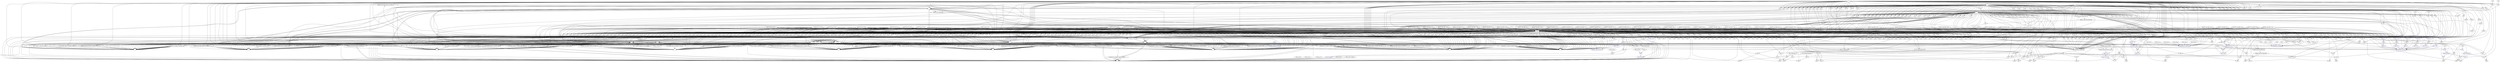 //----------------------------------------------------------------------------//
// Generated by LegUp High-Level Synthesis Tool Version 4.0 (http://legup.org)
// Compiled: Mon Jun  5 16:23:28 2017
// University of Toronto
// For research and academic purposes only. Commercial use is prohibited.
// Please send bugs to: legup@eecg.toronto.edu
// Date: Tue Jun 13 18:44:46 2017
//----------------------------------------------------------------------------//

digraph {
Node0x30638f0[label="?"];
Node0x361e6f0[label="0"];
Node0x361e6f0 -> Node0x30638f0;
Node0x366fe00[label="EQ"];
Node0x366fe00 -> Node0x30638f0;
Node0x36700e0[label="EQ"];
Node0x36700e0 -> Node0x30638f0;
Node0x36703b0[label="EQ"];
Node0x36703b0 -> Node0x30638f0;
Node0x30657c0[label="?"];
Node0x361e6f0 -> Node0x30657c0;
Node0x35115a0[label="platform_main_begin_memory_controller_en..."];
Node0x35115a0 -> Node0x30657c0;
Node0x35115a0 -> Node0x30657c0;
Node0x3601660[label="crc32_gentab_memory_controller_enable_a"];
Node0x3601660 -> Node0x30657c0;
Node0x3601660 -> Node0x30657c0;
Node0x3603c30[label="func_1_memory_controller_enable_a"];
Node0x3603c30 -> Node0x30657c0;
Node0x3603c30 -> Node0x30657c0;
Node0x3618de0[label="transparent_crc_memory_controller_enable..."];
Node0x3618de0 -> Node0x30657c0;
Node0x3618de0 -> Node0x30657c0;
Node0x3618de0 -> Node0x30657c0;
Node0x3618de0 -> Node0x30657c0;
Node0x3618de0 -> Node0x30657c0;
Node0x3618de0 -> Node0x30657c0;
Node0x3618de0 -> Node0x30657c0;
Node0x3618de0 -> Node0x30657c0;
Node0x3618de0 -> Node0x30657c0;
Node0x3618de0 -> Node0x30657c0;
Node0x3618de0 -> Node0x30657c0;
Node0x3618de0 -> Node0x30657c0;
Node0x361b840[label="platform_main_end_memory_controller_enab..."];
Node0x361b840 -> Node0x30657c0;
Node0x361b840 -> Node0x30657c0;
Node0x362ae40[label="1"];
Node0x362ae40 -> Node0x30657c0;
Node0x362ae40 -> Node0x30657c0;
Node0x362ae40 -> Node0x30657c0;
Node0x362ae40 -> Node0x30657c0;
Node0x362ae40 -> Node0x30657c0;
Node0x362ae40 -> Node0x30657c0;
Node0x362ae40 -> Node0x30657c0;
Node0x3670810[label="EQ"];
Node0x3670810 -> Node0x30657c0;
Node0x3671340[label="EQ"];
Node0x3671340 -> Node0x30657c0;
Node0x3671600[label="EQ"];
Node0x3671600 -> Node0x30657c0;
Node0x36718c0[label="EQ"];
Node0x36718c0 -> Node0x30657c0;
Node0x3671b80[label="EQ"];
Node0x3671b80 -> Node0x30657c0;
Node0x3671f50[label="EQ"];
Node0x3671f50 -> Node0x30657c0;
Node0x3672210[label="EQ"];
Node0x3672210 -> Node0x30657c0;
Node0x36724d0[label="EQ"];
Node0x36724d0 -> Node0x30657c0;
Node0x3672790[label="EQ"];
Node0x3672790 -> Node0x30657c0;
Node0x3672a50[label="EQ"];
Node0x3672a50 -> Node0x30657c0;
Node0x3672d10[label="EQ"];
Node0x3672d10 -> Node0x30657c0;
Node0x3672fd0[label="EQ"];
Node0x3672fd0 -> Node0x30657c0;
Node0x3673290[label="EQ"];
Node0x3673290 -> Node0x30657c0;
Node0x3673550[label="EQ"];
Node0x3673550 -> Node0x30657c0;
Node0x3673810[label="EQ"];
Node0x3673810 -> Node0x30657c0;
Node0x3673ad0[label="EQ"];
Node0x3673ad0 -> Node0x30657c0;
Node0x3673d90[label="EQ"];
Node0x3673d90 -> Node0x30657c0;
Node0x3674050[label="EQ"];
Node0x3674050 -> Node0x30657c0;
Node0x3674310[label="EQ"];
Node0x3674310 -> Node0x30657c0;
Node0x36745d0[label="EQ"];
Node0x36745d0 -> Node0x30657c0;
Node0x3674890[label="EQ"];
Node0x3674890 -> Node0x30657c0;
Node0x3674b50[label="EQ"];
Node0x3674b50 -> Node0x30657c0;
Node0x3674e10[label="EQ"];
Node0x3674e10 -> Node0x30657c0;
Node0x36750d0[label="EQ"];
Node0x36750d0 -> Node0x30657c0;
Node0x3675390[label="EQ"];
Node0x3675390 -> Node0x30657c0;
Node0x3675650[label="EQ"];
Node0x3675650 -> Node0x30657c0;
Node0x3675910[label="EQ"];
Node0x3675910 -> Node0x30657c0;
Node0x3065980[label="?"];
Node0x361e6f0 -> Node0x3065980;
Node0x35117e0[label="platform_main_begin_memory_controller_ad..."];
Node0x35117e0 -> Node0x3065980;
Node0x35117e0 -> Node0x3065980;
Node0x3602d60[label="crc32_gentab_memory_controller_address_a"];
Node0x3602d60 -> Node0x3065980;
Node0x3602d60 -> Node0x3065980;
Node0x3603e10[label="func_1_memory_controller_address_a"];
Node0x3603e10 -> Node0x3065980;
Node0x3603e10 -> Node0x3065980;
Node0x3619080[label="transparent_crc_memory_controller_addres..."];
Node0x3619080 -> Node0x3065980;
Node0x3619080 -> Node0x3065980;
Node0x3619080 -> Node0x3065980;
Node0x3619080 -> Node0x3065980;
Node0x3619080 -> Node0x3065980;
Node0x3619080 -> Node0x3065980;
Node0x3619080 -> Node0x3065980;
Node0x3619080 -> Node0x3065980;
Node0x3619080 -> Node0x3065980;
Node0x3619080 -> Node0x3065980;
Node0x3619080 -> Node0x3065980;
Node0x3619080 -> Node0x3065980;
Node0x361bae0[label="platform_main_end_memory_controller_addr..."];
Node0x361bae0 -> Node0x3065980;
Node0x361bae0 -> Node0x3065980;
Node0x3675d70[label="`TAG_g_g_22_a"];
Node0x3675d70 -> Node0x3065980;
Node0x3676590[label="`TAG_g_g_37_a"];
Node0x3676590 -> Node0x3065980;
Node0x3676790[label="main_8_scevgep2",color=blue];
Node0x3676790 -> Node0x3065980;
Node0x3677520[label="`TAG_g_g_77_a"];
Node0x3677520 -> Node0x3065980;
Node0x3677700[label="main_20_scevgep",color=blue];
Node0x3677700 -> Node0x3065980;
Node0x3678490[label="`TAG_g_g_79_a"];
Node0x3678490 -> Node0x3065980;
Node0x3678670[label="`TAG_g_crc32_context_a"];
Node0x3678670 -> Node0x3065980;
Node0x3678870[label="EQ"];
Node0x3678870 -> Node0x3065980;
Node0x3678b50[label="EQ"];
Node0x3678b50 -> Node0x3065980;
Node0x3678e10[label="EQ"];
Node0x3678e10 -> Node0x3065980;
Node0x36790d0[label="EQ"];
Node0x36790d0 -> Node0x3065980;
Node0x3679390[label="EQ"];
Node0x3679390 -> Node0x3065980;
Node0x3679760[label="EQ"];
Node0x3679760 -> Node0x3065980;
Node0x3679a20[label="EQ"];
Node0x3679a20 -> Node0x3065980;
Node0x3679ce0[label="EQ"];
Node0x3679ce0 -> Node0x3065980;
Node0x3679fa0[label="EQ"];
Node0x3679fa0 -> Node0x3065980;
Node0x367a260[label="EQ"];
Node0x367a260 -> Node0x3065980;
Node0x367a520[label="EQ"];
Node0x367a520 -> Node0x3065980;
Node0x367a7e0[label="EQ"];
Node0x367a7e0 -> Node0x3065980;
Node0x367aaa0[label="EQ"];
Node0x367aaa0 -> Node0x3065980;
Node0x367ad60[label="EQ"];
Node0x367ad60 -> Node0x3065980;
Node0x367b020[label="EQ"];
Node0x367b020 -> Node0x3065980;
Node0x367b2e0[label="EQ"];
Node0x367b2e0 -> Node0x3065980;
Node0x367b5a0[label="EQ"];
Node0x367b5a0 -> Node0x3065980;
Node0x367b860[label="EQ"];
Node0x367b860 -> Node0x3065980;
Node0x367bb20[label="EQ"];
Node0x367bb20 -> Node0x3065980;
Node0x367bde0[label="EQ"];
Node0x367bde0 -> Node0x3065980;
Node0x367c0a0[label="EQ"];
Node0x367c0a0 -> Node0x3065980;
Node0x367c360[label="EQ"];
Node0x367c360 -> Node0x3065980;
Node0x367c620[label="EQ"];
Node0x367c620 -> Node0x3065980;
Node0x367c8e0[label="EQ"];
Node0x367c8e0 -> Node0x3065980;
Node0x367cba0[label="EQ"];
Node0x367cba0 -> Node0x3065980;
Node0x367ce60[label="EQ"];
Node0x367ce60 -> Node0x3065980;
Node0x367d120[label="EQ"];
Node0x367d120 -> Node0x3065980;
Node0x360a270[label="?"];
Node0x361e6f0 -> Node0x360a270;
Node0x3511980[label="platform_main_begin_memory_controller_wr..."];
Node0x3511980 -> Node0x360a270;
Node0x3511980 -> Node0x360a270;
Node0x3602ee0[label="crc32_gentab_memory_controller_write_ena..."];
Node0x3602ee0 -> Node0x360a270;
Node0x3602ee0 -> Node0x360a270;
Node0x3603fb0[label="func_1_memory_controller_write_enable_a"];
Node0x3603fb0 -> Node0x360a270;
Node0x3603fb0 -> Node0x360a270;
Node0x3619310[label="transparent_crc_memory_controller_write_..."];
Node0x3619310 -> Node0x360a270;
Node0x3619310 -> Node0x360a270;
Node0x3619310 -> Node0x360a270;
Node0x3619310 -> Node0x360a270;
Node0x3619310 -> Node0x360a270;
Node0x3619310 -> Node0x360a270;
Node0x3619310 -> Node0x360a270;
Node0x3619310 -> Node0x360a270;
Node0x3619310 -> Node0x360a270;
Node0x3619310 -> Node0x360a270;
Node0x3619310 -> Node0x360a270;
Node0x3619310 -> Node0x360a270;
Node0x361bd70[label="platform_main_end_memory_controller_writ..."];
Node0x361bd70 -> Node0x360a270;
Node0x361bd70 -> Node0x360a270;
Node0x361e6f0 -> Node0x360a270;
Node0x361e6f0 -> Node0x360a270;
Node0x361e6f0 -> Node0x360a270;
Node0x361e6f0 -> Node0x360a270;
Node0x361e6f0 -> Node0x360a270;
Node0x361e6f0 -> Node0x360a270;
Node0x361e6f0 -> Node0x360a270;
Node0x367d580[label="EQ"];
Node0x367d580 -> Node0x360a270;
Node0x367e0b0[label="EQ"];
Node0x367e0b0 -> Node0x360a270;
Node0x367e370[label="EQ"];
Node0x367e370 -> Node0x360a270;
Node0x367e630[label="EQ"];
Node0x367e630 -> Node0x360a270;
Node0x367e8f0[label="EQ"];
Node0x367e8f0 -> Node0x360a270;
Node0x367ecc0[label="EQ"];
Node0x367ecc0 -> Node0x360a270;
Node0x367ef80[label="EQ"];
Node0x367ef80 -> Node0x360a270;
Node0x367f240[label="EQ"];
Node0x367f240 -> Node0x360a270;
Node0x367f500[label="EQ"];
Node0x367f500 -> Node0x360a270;
Node0x367f7c0[label="EQ"];
Node0x367f7c0 -> Node0x360a270;
Node0x367fa80[label="EQ"];
Node0x367fa80 -> Node0x360a270;
Node0x367fd40[label="EQ"];
Node0x367fd40 -> Node0x360a270;
Node0x3680000[label="EQ"];
Node0x3680000 -> Node0x360a270;
Node0x36802c0[label="EQ"];
Node0x36802c0 -> Node0x360a270;
Node0x3680580[label="EQ"];
Node0x3680580 -> Node0x360a270;
Node0x3680840[label="EQ"];
Node0x3680840 -> Node0x360a270;
Node0x3680b00[label="EQ"];
Node0x3680b00 -> Node0x360a270;
Node0x3680dc0[label="EQ"];
Node0x3680dc0 -> Node0x360a270;
Node0x3681080[label="EQ"];
Node0x3681080 -> Node0x360a270;
Node0x3681340[label="EQ"];
Node0x3681340 -> Node0x360a270;
Node0x3681600[label="EQ"];
Node0x3681600 -> Node0x360a270;
Node0x36818c0[label="EQ"];
Node0x36818c0 -> Node0x360a270;
Node0x3681b80[label="EQ"];
Node0x3681b80 -> Node0x360a270;
Node0x3681e40[label="EQ"];
Node0x3681e40 -> Node0x360a270;
Node0x3682100[label="EQ"];
Node0x3682100 -> Node0x360a270;
Node0x36823c0[label="EQ"];
Node0x36823c0 -> Node0x360a270;
Node0x3682680[label="EQ"];
Node0x3682680 -> Node0x360a270;
Node0x3607170[label="?"];
Node0x361e6f0 -> Node0x3607170;
Node0x35fda10[label="platform_main_begin_memory_controller_in..."];
Node0x35fda10 -> Node0x3607170;
Node0x35fda10 -> Node0x3607170;
Node0x3600860[label="crc32_gentab_memory_controller_in_a"];
Node0x3600860 -> Node0x3607170;
Node0x3600860 -> Node0x3607170;
Node0x3606a20[label="func_1_memory_controller_in_a"];
Node0x3606a20 -> Node0x3607170;
Node0x3606a20 -> Node0x3607170;
Node0x3619570[label="transparent_crc_memory_controller_in_a"];
Node0x3619570 -> Node0x3607170;
Node0x3619570 -> Node0x3607170;
Node0x3619570 -> Node0x3607170;
Node0x3619570 -> Node0x3607170;
Node0x3619570 -> Node0x3607170;
Node0x3619570 -> Node0x3607170;
Node0x3619570 -> Node0x3607170;
Node0x3619570 -> Node0x3607170;
Node0x3619570 -> Node0x3607170;
Node0x3619570 -> Node0x3607170;
Node0x3619570 -> Node0x3607170;
Node0x3619570 -> Node0x3607170;
Node0x361bfd0[label="platform_main_end_memory_controller_in_a"];
Node0x361bfd0 -> Node0x3607170;
Node0x361bfd0 -> Node0x3607170;
Node0x3682ae0[label="EQ"];
Node0x3682ae0 -> Node0x3607170;
Node0x36833e0[label="EQ"];
Node0x36833e0 -> Node0x3607170;
Node0x36836a0[label="EQ"];
Node0x36836a0 -> Node0x3607170;
Node0x3683960[label="EQ"];
Node0x3683960 -> Node0x3607170;
Node0x3683c20[label="EQ"];
Node0x3683c20 -> Node0x3607170;
Node0x3683ee0[label="EQ"];
Node0x3683ee0 -> Node0x3607170;
Node0x36841a0[label="EQ"];
Node0x36841a0 -> Node0x3607170;
Node0x3684460[label="EQ"];
Node0x3684460 -> Node0x3607170;
Node0x3684720[label="EQ"];
Node0x3684720 -> Node0x3607170;
Node0x36849e0[label="EQ"];
Node0x36849e0 -> Node0x3607170;
Node0x3684ca0[label="EQ"];
Node0x3684ca0 -> Node0x3607170;
Node0x3684f60[label="EQ"];
Node0x3684f60 -> Node0x3607170;
Node0x3685330[label="EQ"];
Node0x3685330 -> Node0x3607170;
Node0x36855f0[label="EQ"];
Node0x36855f0 -> Node0x3607170;
Node0x36858b0[label="EQ"];
Node0x36858b0 -> Node0x3607170;
Node0x3685b70[label="EQ"];
Node0x3685b70 -> Node0x3607170;
Node0x3685e30[label="EQ"];
Node0x3685e30 -> Node0x3607170;
Node0x36860f0[label="EQ"];
Node0x36860f0 -> Node0x3607170;
Node0x36863b0[label="EQ"];
Node0x36863b0 -> Node0x3607170;
Node0x3686670[label="EQ"];
Node0x3686670 -> Node0x3607170;
Node0x3604380[label="?"];
Node0x361e6f0 -> Node0x3604380;
Node0x35fdc90[label="platform_main_begin_memory_controller_si..."];
Node0x35fdc90 -> Node0x3604380;
Node0x35fdc90 -> Node0x3604380;
Node0x3600a70[label="crc32_gentab_memory_controller_size_a"];
Node0x3600a70 -> Node0x3604380;
Node0x3600a70 -> Node0x3604380;
Node0x36171e0[label="func_1_memory_controller_size_a"];
Node0x36171e0 -> Node0x3604380;
Node0x36171e0 -> Node0x3604380;
Node0x3619840[label="transparent_crc_memory_controller_size_a"];
Node0x3619840 -> Node0x3604380;
Node0x3619840 -> Node0x3604380;
Node0x3619840 -> Node0x3604380;
Node0x3619840 -> Node0x3604380;
Node0x3619840 -> Node0x3604380;
Node0x3619840 -> Node0x3604380;
Node0x3619840 -> Node0x3604380;
Node0x3619840 -> Node0x3604380;
Node0x3619840 -> Node0x3604380;
Node0x3619840 -> Node0x3604380;
Node0x3619840 -> Node0x3604380;
Node0x3619840 -> Node0x3604380;
Node0x361c2a0[label="platform_main_end_memory_controller_size..."];
Node0x361c2a0 -> Node0x3604380;
Node0x361c2a0 -> Node0x3604380;
Node0x3686ad0[label="2"];
Node0x3686ad0 -> Node0x3604380;
Node0x36872f0[label="2"];
Node0x36872f0 -> Node0x3604380;
Node0x36874f0[label="2"];
Node0x36874f0 -> Node0x3604380;
Node0x36876f0[label="2"];
Node0x36876f0 -> Node0x3604380;
Node0x36878f0[label="1"];
Node0x36878f0 -> Node0x3604380;
Node0x3687af0[label="2"];
Node0x3687af0 -> Node0x3604380;
Node0x3687cf0[label="2"];
Node0x3687cf0 -> Node0x3604380;
Node0x3687ef0[label="EQ"];
Node0x3687ef0 -> Node0x3604380;
Node0x36881d0[label="EQ"];
Node0x36881d0 -> Node0x3604380;
Node0x3688490[label="EQ"];
Node0x3688490 -> Node0x3604380;
Node0x3688750[label="EQ"];
Node0x3688750 -> Node0x3604380;
Node0x3688a10[label="EQ"];
Node0x3688a10 -> Node0x3604380;
Node0x3688de0[label="EQ"];
Node0x3688de0 -> Node0x3604380;
Node0x36890a0[label="EQ"];
Node0x36890a0 -> Node0x3604380;
Node0x3689360[label="EQ"];
Node0x3689360 -> Node0x3604380;
Node0x3689620[label="EQ"];
Node0x3689620 -> Node0x3604380;
Node0x36898e0[label="EQ"];
Node0x36898e0 -> Node0x3604380;
Node0x3689ba0[label="EQ"];
Node0x3689ba0 -> Node0x3604380;
Node0x3689e60[label="EQ"];
Node0x3689e60 -> Node0x3604380;
Node0x368a120[label="EQ"];
Node0x368a120 -> Node0x3604380;
Node0x368a3e0[label="EQ"];
Node0x368a3e0 -> Node0x3604380;
Node0x368a6a0[label="EQ"];
Node0x368a6a0 -> Node0x3604380;
Node0x368a960[label="EQ"];
Node0x368a960 -> Node0x3604380;
Node0x368ac20[label="EQ"];
Node0x368ac20 -> Node0x3604380;
Node0x368aee0[label="EQ"];
Node0x368aee0 -> Node0x3604380;
Node0x368b1a0[label="EQ"];
Node0x368b1a0 -> Node0x3604380;
Node0x368b460[label="EQ"];
Node0x368b460 -> Node0x3604380;
Node0x368b720[label="EQ"];
Node0x368b720 -> Node0x3604380;
Node0x368b9e0[label="EQ"];
Node0x368b9e0 -> Node0x3604380;
Node0x368bca0[label="EQ"];
Node0x368bca0 -> Node0x3604380;
Node0x368bf60[label="EQ"];
Node0x368bf60 -> Node0x3604380;
Node0x368c220[label="EQ"];
Node0x368c220 -> Node0x3604380;
Node0x368c4e0[label="EQ"];
Node0x368c4e0 -> Node0x3604380;
Node0x368c7a0[label="EQ"];
Node0x368c7a0 -> Node0x3604380;
Node0x360ab90[label="?"];
Node0x361e6f0 -> Node0x360ab90;
Node0x3601da0[label="platform_main_begin_memory_controller_en..."];
Node0x3601da0 -> Node0x360ab90;
Node0x3601da0 -> Node0x360ab90;
Node0x35ff8f0[label="crc32_gentab_memory_controller_enable_b"];
Node0x35ff8f0 -> Node0x360ab90;
Node0x35ff8f0 -> Node0x360ab90;
Node0x36174c0[label="func_1_memory_controller_enable_b"];
Node0x36174c0 -> Node0x360ab90;
Node0x36174c0 -> Node0x360ab90;
Node0x3619b20[label="transparent_crc_memory_controller_enable..."];
Node0x3619b20 -> Node0x360ab90;
Node0x3619b20 -> Node0x360ab90;
Node0x3619b20 -> Node0x360ab90;
Node0x3619b20 -> Node0x360ab90;
Node0x3619b20 -> Node0x360ab90;
Node0x3619b20 -> Node0x360ab90;
Node0x3619b20 -> Node0x360ab90;
Node0x3619b20 -> Node0x360ab90;
Node0x3619b20 -> Node0x360ab90;
Node0x3619b20 -> Node0x360ab90;
Node0x3619b20 -> Node0x360ab90;
Node0x3619b20 -> Node0x360ab90;
Node0x361c580[label="platform_main_end_memory_controller_enab..."];
Node0x361c580 -> Node0x360ab90;
Node0x361c580 -> Node0x360ab90;
Node0x368cc00[label="EQ"];
Node0x368cc00 -> Node0x360ab90;
Node0x368d500[label="EQ"];
Node0x368d500 -> Node0x360ab90;
Node0x368d7c0[label="EQ"];
Node0x368d7c0 -> Node0x360ab90;
Node0x368da80[label="EQ"];
Node0x368da80 -> Node0x360ab90;
Node0x368dd40[label="EQ"];
Node0x368dd40 -> Node0x360ab90;
Node0x368e000[label="EQ"];
Node0x368e000 -> Node0x360ab90;
Node0x368e2c0[label="EQ"];
Node0x368e2c0 -> Node0x360ab90;
Node0x368e580[label="EQ"];
Node0x368e580 -> Node0x360ab90;
Node0x368e840[label="EQ"];
Node0x368e840 -> Node0x360ab90;
Node0x368eb00[label="EQ"];
Node0x368eb00 -> Node0x360ab90;
Node0x368edc0[label="EQ"];
Node0x368edc0 -> Node0x360ab90;
Node0x368f080[label="EQ"];
Node0x368f080 -> Node0x360ab90;
Node0x368f450[label="EQ"];
Node0x368f450 -> Node0x360ab90;
Node0x368f710[label="EQ"];
Node0x368f710 -> Node0x360ab90;
Node0x368f9d0[label="EQ"];
Node0x368f9d0 -> Node0x360ab90;
Node0x368fc90[label="EQ"];
Node0x368fc90 -> Node0x360ab90;
Node0x368ff50[label="EQ"];
Node0x368ff50 -> Node0x360ab90;
Node0x3690210[label="EQ"];
Node0x3690210 -> Node0x360ab90;
Node0x36904d0[label="EQ"];
Node0x36904d0 -> Node0x360ab90;
Node0x3690790[label="EQ"];
Node0x3690790 -> Node0x360ab90;
Node0x360ac60[label="?"];
Node0x361e6f0 -> Node0x360ac60;
Node0x3601f60[label="platform_main_begin_memory_controller_ad..."];
Node0x3601f60 -> Node0x360ac60;
Node0x3601f60 -> Node0x360ac60;
Node0x3600010[label="crc32_gentab_memory_controller_address_b"];
Node0x3600010 -> Node0x360ac60;
Node0x3600010 -> Node0x360ac60;
Node0x3617740[label="func_1_memory_controller_address_b"];
Node0x3617740 -> Node0x360ac60;
Node0x3617740 -> Node0x360ac60;
Node0x3619da0[label="transparent_crc_memory_controller_addres..."];
Node0x3619da0 -> Node0x360ac60;
Node0x3619da0 -> Node0x360ac60;
Node0x3619da0 -> Node0x360ac60;
Node0x3619da0 -> Node0x360ac60;
Node0x3619da0 -> Node0x360ac60;
Node0x3619da0 -> Node0x360ac60;
Node0x3619da0 -> Node0x360ac60;
Node0x3619da0 -> Node0x360ac60;
Node0x3619da0 -> Node0x360ac60;
Node0x3619da0 -> Node0x360ac60;
Node0x3619da0 -> Node0x360ac60;
Node0x3619da0 -> Node0x360ac60;
Node0x361c800[label="platform_main_end_memory_controller_addr..."];
Node0x361c800 -> Node0x360ac60;
Node0x361c800 -> Node0x360ac60;
Node0x3690bf0[label="EQ"];
Node0x3690bf0 -> Node0x360ac60;
Node0x36914f0[label="EQ"];
Node0x36914f0 -> Node0x360ac60;
Node0x36917b0[label="EQ"];
Node0x36917b0 -> Node0x360ac60;
Node0x3691a70[label="EQ"];
Node0x3691a70 -> Node0x360ac60;
Node0x3691d30[label="EQ"];
Node0x3691d30 -> Node0x360ac60;
Node0x3691ff0[label="EQ"];
Node0x3691ff0 -> Node0x360ac60;
Node0x36922b0[label="EQ"];
Node0x36922b0 -> Node0x360ac60;
Node0x3692570[label="EQ"];
Node0x3692570 -> Node0x360ac60;
Node0x3692830[label="EQ"];
Node0x3692830 -> Node0x360ac60;
Node0x3692af0[label="EQ"];
Node0x3692af0 -> Node0x360ac60;
Node0x3692db0[label="EQ"];
Node0x3692db0 -> Node0x360ac60;
Node0x3693070[label="EQ"];
Node0x3693070 -> Node0x360ac60;
Node0x3693440[label="EQ"];
Node0x3693440 -> Node0x360ac60;
Node0x3693700[label="EQ"];
Node0x3693700 -> Node0x360ac60;
Node0x36939c0[label="EQ"];
Node0x36939c0 -> Node0x360ac60;
Node0x3693c80[label="EQ"];
Node0x3693c80 -> Node0x360ac60;
Node0x3693f40[label="EQ"];
Node0x3693f40 -> Node0x360ac60;
Node0x3694200[label="EQ"];
Node0x3694200 -> Node0x360ac60;
Node0x36944c0[label="EQ"];
Node0x36944c0 -> Node0x360ac60;
Node0x3694780[label="EQ"];
Node0x3694780 -> Node0x360ac60;
Node0x3606f60[label="?"];
Node0x361e6f0 -> Node0x3606f60;
Node0x3602730[label="platform_main_begin_memory_controller_wr..."];
Node0x3602730 -> Node0x3606f60;
Node0x3602730 -> Node0x3606f60;
Node0x36001d0[label="crc32_gentab_memory_controller_write_ena..."];
Node0x36001d0 -> Node0x3606f60;
Node0x36001d0 -> Node0x3606f60;
Node0x36179c0[label="func_1_memory_controller_write_enable_b"];
Node0x36179c0 -> Node0x3606f60;
Node0x36179c0 -> Node0x3606f60;
Node0x361a020[label="transparent_crc_memory_controller_write_..."];
Node0x361a020 -> Node0x3606f60;
Node0x361a020 -> Node0x3606f60;
Node0x361a020 -> Node0x3606f60;
Node0x361a020 -> Node0x3606f60;
Node0x361a020 -> Node0x3606f60;
Node0x361a020 -> Node0x3606f60;
Node0x361a020 -> Node0x3606f60;
Node0x361a020 -> Node0x3606f60;
Node0x361a020 -> Node0x3606f60;
Node0x361a020 -> Node0x3606f60;
Node0x361a020 -> Node0x3606f60;
Node0x361a020 -> Node0x3606f60;
Node0x361ca80[label="platform_main_end_memory_controller_writ..."];
Node0x361ca80 -> Node0x3606f60;
Node0x361ca80 -> Node0x3606f60;
Node0x3694be0[label="EQ"];
Node0x3694be0 -> Node0x3606f60;
Node0x36954e0[label="EQ"];
Node0x36954e0 -> Node0x3606f60;
Node0x36957a0[label="EQ"];
Node0x36957a0 -> Node0x3606f60;
Node0x3695a60[label="EQ"];
Node0x3695a60 -> Node0x3606f60;
Node0x3695d20[label="EQ"];
Node0x3695d20 -> Node0x3606f60;
Node0x3695fe0[label="EQ"];
Node0x3695fe0 -> Node0x3606f60;
Node0x36962a0[label="EQ"];
Node0x36962a0 -> Node0x3606f60;
Node0x3696560[label="EQ"];
Node0x3696560 -> Node0x3606f60;
Node0x3696820[label="EQ"];
Node0x3696820 -> Node0x3606f60;
Node0x3696ae0[label="EQ"];
Node0x3696ae0 -> Node0x3606f60;
Node0x3696da0[label="EQ"];
Node0x3696da0 -> Node0x3606f60;
Node0x3697060[label="EQ"];
Node0x3697060 -> Node0x3606f60;
Node0x3697430[label="EQ"];
Node0x3697430 -> Node0x3606f60;
Node0x36976f0[label="EQ"];
Node0x36976f0 -> Node0x3606f60;
Node0x36979b0[label="EQ"];
Node0x36979b0 -> Node0x3606f60;
Node0x3697c70[label="EQ"];
Node0x3697c70 -> Node0x3606f60;
Node0x3697f30[label="EQ"];
Node0x3697f30 -> Node0x3606f60;
Node0x36981f0[label="EQ"];
Node0x36981f0 -> Node0x3606f60;
Node0x36984b0[label="EQ"];
Node0x36984b0 -> Node0x3606f60;
Node0x3698770[label="EQ"];
Node0x3698770 -> Node0x3606f60;
Node0x3607200[label="?"];
Node0x361e6f0 -> Node0x3607200;
Node0x35fdc40[label="platform_main_begin_memory_controller_in..."];
Node0x35fdc40 -> Node0x3607200;
Node0x35fdc40 -> Node0x3607200;
Node0x3600a20[label="crc32_gentab_memory_controller_in_b"];
Node0x3600a20 -> Node0x3607200;
Node0x3600a20 -> Node0x3607200;
Node0x3617190[label="func_1_memory_controller_in_b"];
Node0x3617190 -> Node0x3607200;
Node0x3617190 -> Node0x3607200;
Node0x36197f0[label="transparent_crc_memory_controller_in_b"];
Node0x36197f0 -> Node0x3607200;
Node0x36197f0 -> Node0x3607200;
Node0x36197f0 -> Node0x3607200;
Node0x36197f0 -> Node0x3607200;
Node0x36197f0 -> Node0x3607200;
Node0x36197f0 -> Node0x3607200;
Node0x36197f0 -> Node0x3607200;
Node0x36197f0 -> Node0x3607200;
Node0x36197f0 -> Node0x3607200;
Node0x36197f0 -> Node0x3607200;
Node0x36197f0 -> Node0x3607200;
Node0x36197f0 -> Node0x3607200;
Node0x361c250[label="platform_main_end_memory_controller_in_b"];
Node0x361c250 -> Node0x3607200;
Node0x361c250 -> Node0x3607200;
Node0x3698bd0[label="EQ"];
Node0x3698bd0 -> Node0x3607200;
Node0x36994d0[label="EQ"];
Node0x36994d0 -> Node0x3607200;
Node0x3699790[label="EQ"];
Node0x3699790 -> Node0x3607200;
Node0x3699a50[label="EQ"];
Node0x3699a50 -> Node0x3607200;
Node0x3699d10[label="EQ"];
Node0x3699d10 -> Node0x3607200;
Node0x3699fd0[label="EQ"];
Node0x3699fd0 -> Node0x3607200;
Node0x369a290[label="EQ"];
Node0x369a290 -> Node0x3607200;
Node0x369a550[label="EQ"];
Node0x369a550 -> Node0x3607200;
Node0x369a810[label="EQ"];
Node0x369a810 -> Node0x3607200;
Node0x369aad0[label="EQ"];
Node0x369aad0 -> Node0x3607200;
Node0x369ad90[label="EQ"];
Node0x369ad90 -> Node0x3607200;
Node0x369b050[label="EQ"];
Node0x369b050 -> Node0x3607200;
Node0x369b420[label="EQ"];
Node0x369b420 -> Node0x3607200;
Node0x369b6e0[label="EQ"];
Node0x369b6e0 -> Node0x3607200;
Node0x369b9a0[label="EQ"];
Node0x369b9a0 -> Node0x3607200;
Node0x369bc60[label="EQ"];
Node0x369bc60 -> Node0x3607200;
Node0x369bf20[label="EQ"];
Node0x369bf20 -> Node0x3607200;
Node0x369c1e0[label="EQ"];
Node0x369c1e0 -> Node0x3607200;
Node0x369c4a0[label="EQ"];
Node0x369c4a0 -> Node0x3607200;
Node0x369c760[label="EQ"];
Node0x369c760 -> Node0x3607200;
Node0x3602250[label="?"];
Node0x361e6f0 -> Node0x3602250;
Node0x35fed80[label="platform_main_begin_memory_controller_si..."];
Node0x35fed80 -> Node0x3602250;
Node0x35fed80 -> Node0x3602250;
Node0x36036b0[label="crc32_gentab_memory_controller_size_b"];
Node0x36036b0 -> Node0x3602250;
Node0x36036b0 -> Node0x3602250;
Node0x3617f00[label="func_1_memory_controller_size_b"];
Node0x3617f00 -> Node0x3602250;
Node0x3617f00 -> Node0x3602250;
Node0x361a560[label="transparent_crc_memory_controller_size_b"];
Node0x361a560 -> Node0x3602250;
Node0x361a560 -> Node0x3602250;
Node0x361a560 -> Node0x3602250;
Node0x361a560 -> Node0x3602250;
Node0x361a560 -> Node0x3602250;
Node0x361a560 -> Node0x3602250;
Node0x361a560 -> Node0x3602250;
Node0x361a560 -> Node0x3602250;
Node0x361a560 -> Node0x3602250;
Node0x361a560 -> Node0x3602250;
Node0x361a560 -> Node0x3602250;
Node0x361a560 -> Node0x3602250;
Node0x361cfc0[label="platform_main_end_memory_controller_size..."];
Node0x361cfc0 -> Node0x3602250;
Node0x361cfc0 -> Node0x3602250;
Node0x369cbc0[label="EQ"];
Node0x369cbc0 -> Node0x3602250;
Node0x369d4c0[label="EQ"];
Node0x369d4c0 -> Node0x3602250;
Node0x369d780[label="EQ"];
Node0x369d780 -> Node0x3602250;
Node0x369da40[label="EQ"];
Node0x369da40 -> Node0x3602250;
Node0x369dd00[label="EQ"];
Node0x369dd00 -> Node0x3602250;
Node0x369dfc0[label="EQ"];
Node0x369dfc0 -> Node0x3602250;
Node0x369e280[label="EQ"];
Node0x369e280 -> Node0x3602250;
Node0x369e540[label="EQ"];
Node0x369e540 -> Node0x3602250;
Node0x369e800[label="EQ"];
Node0x369e800 -> Node0x3602250;
Node0x369eac0[label="EQ"];
Node0x369eac0 -> Node0x3602250;
Node0x369ed80[label="EQ"];
Node0x369ed80 -> Node0x3602250;
Node0x369f040[label="EQ"];
Node0x369f040 -> Node0x3602250;
Node0x369f410[label="EQ"];
Node0x369f410 -> Node0x3602250;
Node0x369f6d0[label="EQ"];
Node0x369f6d0 -> Node0x3602250;
Node0x369f990[label="EQ"];
Node0x369f990 -> Node0x3602250;
Node0x369fc50[label="EQ"];
Node0x369fc50 -> Node0x3602250;
Node0x369ff10[label="EQ"];
Node0x369ff10 -> Node0x3602250;
Node0x36a01d0[label="EQ"];
Node0x36a01d0 -> Node0x3602250;
Node0x36a0490[label="EQ"];
Node0x36a0490 -> Node0x3602250;
Node0x36a0750[label="EQ"];
Node0x36a0750 -> Node0x3602250;
Node0x3605850[label="?"];
Node0x36a0ac0[label="0"];
Node0x36a0ac0 -> Node0x3605850;
Node0x36a0ce0[label="main_27_32_reg",shape=box,color=blue];
Node0x36a0ce0 -> Node0x3605850;
Node0x36a20c0[label="EQ"];
Node0x36a20c0 -> Node0x3605850;
Node0x36a2390[label="EQ"];
Node0x36a2390 -> Node0x3605850;
Node0x3065420[label="?"];
Node0x3065420 -> Node0x366fe00;
Node0x361e6f0 -> Node0x366fe00;
Node0x3622ab0[label="cur_state",shape=box];
Node0x3622ab0 -> Node0x36700e0;
Node0x3622cb0[label="LEGUP_0"];
Node0x3622cb0 -> Node0x36700e0;
Node0x3622ab0 -> Node0x36703b0;
Node0x362a160[label="LEGUP_F_main_BB__27_47"];
Node0x362a160 -> Node0x36703b0;
Node0x3511320[label="?"];
Node0x3511320 -> Node0x35115a0;
Node0x307e310[label="?"];
Node0x307e310 -> Node0x35115a0;
Node0x35ff510[label="?"];
Node0x35ff510 -> Node0x3601660;
Node0x3082160[label="?"];
Node0x3082160 -> Node0x3601660;
Node0x35fd800[label="?"];
Node0x35fd800 -> Node0x3603c30;
Node0x3088910[label="?"];
Node0x3088910 -> Node0x3603c30;
Node0x3618c00[label="?"];
Node0x3618c00 -> Node0x3618de0;
Node0x30942e0[label="?"];
Node0x30942e0 -> Node0x3618de0;
Node0x361b660[label="?"];
Node0x361b660 -> Node0x361b840;
Node0x36bec20[label="?"];
Node0x36bec20 -> Node0x361b840;
Node0x3622ab0 -> Node0x3670810;
Node0x3623180[label="LEGUP_function_call_2"];
Node0x3623180 -> Node0x3670810;
Node0x3622ab0 -> Node0x3671340;
Node0x3623180 -> Node0x3671340;
Node0x3622ab0 -> Node0x3671600;
Node0x36232a0[label="LEGUP_function_call_4"];
Node0x36232a0 -> Node0x3671600;
Node0x3622ab0 -> Node0x36718c0;
Node0x36232a0 -> Node0x36718c0;
Node0x3622ab0 -> Node0x3671b80;
Node0x3623bc0[label="LEGUP_function_call_6"];
Node0x3623bc0 -> Node0x3671b80;
Node0x3622ab0 -> Node0x3671f50;
Node0x3623bc0 -> Node0x3671f50;
Node0x3622ab0 -> Node0x3672210;
Node0x36245e0[label="LEGUP_function_call_10"];
Node0x36245e0 -> Node0x3672210;
Node0x3622ab0 -> Node0x36724d0;
Node0x36245e0 -> Node0x36724d0;
Node0x3622ab0 -> Node0x3672790;
Node0x3624f70[label="LEGUP_function_call_14"];
Node0x3624f70 -> Node0x3672790;
Node0x3622ab0 -> Node0x3672a50;
Node0x3624f70 -> Node0x3672a50;
Node0x3622ab0 -> Node0x3672d10;
Node0x36260b0[label="LEGUP_function_call_20"];
Node0x36260b0 -> Node0x3672d10;
Node0x3622ab0 -> Node0x3672fd0;
Node0x36260b0 -> Node0x3672fd0;
Node0x3622ab0 -> Node0x3673290;
Node0x3627220[label="LEGUP_function_call_28"];
Node0x3627220 -> Node0x3673290;
Node0x3622ab0 -> Node0x3673550;
Node0x3627220 -> Node0x3673550;
Node0x3622ab0 -> Node0x3673810;
Node0x3628410[label="LEGUP_function_call_34"];
Node0x3628410 -> Node0x3673810;
Node0x3622ab0 -> Node0x3673ad0;
Node0x3628410 -> Node0x3673ad0;
Node0x3622ab0 -> Node0x3673d90;
Node0x3629580[label="LEGUP_function_call_42"];
Node0x3629580 -> Node0x3673d90;
Node0x3622ab0 -> Node0x3674050;
Node0x3629580 -> Node0x3674050;
Node0x3622ab0 -> Node0x3674310;
Node0x3629f10[label="LEGUP_function_call_46"];
Node0x3629f10 -> Node0x3674310;
Node0x3622ab0 -> Node0x36745d0;
Node0x3629f10 -> Node0x36745d0;
Node0x3622ab0 -> Node0x3674890;
Node0x3623e10[label="LEGUP_F_main_BB__0_7"];
Node0x3623e10 -> Node0x3674890;
Node0x3622ab0 -> Node0x3674b50;
Node0x3624830[label="LEGUP_F_main_BB__0_11"];
Node0x3624830 -> Node0x3674b50;
Node0x3622ab0 -> Node0x3674e10;
Node0x36259c0[label="LEGUP_F_main_BB__8_17"];
Node0x36259c0 -> Node0x3674e10;
Node0x3622ab0 -> Node0x36750d0;
Node0x36257c0[label="LEGUP_F_main_BB__15_25"];
Node0x36257c0 -> Node0x36750d0;
Node0x3622ab0 -> Node0x3675390;
Node0x3627d20[label="LEGUP_F_main_BB__20_31"];
Node0x3627d20 -> Node0x3675390;
Node0x3622ab0 -> Node0x3675650;
Node0x3627b20[label="LEGUP_F_main_BB__27_39"];
Node0x3627b20 -> Node0x3675650;
Node0x3622ab0 -> Node0x3675910;
Node0x36297d0[label="LEGUP_F_main_BB__27_43"];
Node0x36297d0 -> Node0x3675910;
Node0x3511320 -> Node0x35117e0;
Node0x307e310 -> Node0x35117e0;
Node0x35ff510 -> Node0x3602d60;
Node0x3082160 -> Node0x3602d60;
Node0x35fd800 -> Node0x3603e10;
Node0x3088910 -> Node0x3603e10;
Node0x3618c00 -> Node0x3619080;
Node0x30942e0 -> Node0x3619080;
Node0x361b660 -> Node0x361bae0;
Node0x36bec20 -> Node0x361bae0;
Node0x3676990[label="ADD"];
Node0x3676990 -> Node0x3676790;
Node0x3677260[label="EQ"];
Node0x3677260 -> Node0x3676790;
Node0x3677900[label="ADD"];
Node0x3677900 -> Node0x3677700;
Node0x36781d0[label="EQ"];
Node0x36781d0 -> Node0x3677700;
Node0x3622ab0 -> Node0x3678870;
Node0x3623180 -> Node0x3678870;
Node0x3622ab0 -> Node0x3678b50;
Node0x3623180 -> Node0x3678b50;
Node0x3622ab0 -> Node0x3678e10;
Node0x36232a0 -> Node0x3678e10;
Node0x3622ab0 -> Node0x36790d0;
Node0x36232a0 -> Node0x36790d0;
Node0x3622ab0 -> Node0x3679390;
Node0x3623bc0 -> Node0x3679390;
Node0x3622ab0 -> Node0x3679760;
Node0x3623bc0 -> Node0x3679760;
Node0x3622ab0 -> Node0x3679a20;
Node0x36245e0 -> Node0x3679a20;
Node0x3622ab0 -> Node0x3679ce0;
Node0x36245e0 -> Node0x3679ce0;
Node0x3622ab0 -> Node0x3679fa0;
Node0x3624f70 -> Node0x3679fa0;
Node0x3622ab0 -> Node0x367a260;
Node0x3624f70 -> Node0x367a260;
Node0x3622ab0 -> Node0x367a520;
Node0x36260b0 -> Node0x367a520;
Node0x3622ab0 -> Node0x367a7e0;
Node0x36260b0 -> Node0x367a7e0;
Node0x3622ab0 -> Node0x367aaa0;
Node0x3627220 -> Node0x367aaa0;
Node0x3622ab0 -> Node0x367ad60;
Node0x3627220 -> Node0x367ad60;
Node0x3622ab0 -> Node0x367b020;
Node0x3628410 -> Node0x367b020;
Node0x3622ab0 -> Node0x367b2e0;
Node0x3628410 -> Node0x367b2e0;
Node0x3622ab0 -> Node0x367b5a0;
Node0x3629580 -> Node0x367b5a0;
Node0x3622ab0 -> Node0x367b860;
Node0x3629580 -> Node0x367b860;
Node0x3622ab0 -> Node0x367bb20;
Node0x3629f10 -> Node0x367bb20;
Node0x3622ab0 -> Node0x367bde0;
Node0x3629f10 -> Node0x367bde0;
Node0x3622ab0 -> Node0x367c0a0;
Node0x3623e10 -> Node0x367c0a0;
Node0x3622ab0 -> Node0x367c360;
Node0x3624830 -> Node0x367c360;
Node0x3622ab0 -> Node0x367c620;
Node0x36259c0 -> Node0x367c620;
Node0x3622ab0 -> Node0x367c8e0;
Node0x36257c0 -> Node0x367c8e0;
Node0x3622ab0 -> Node0x367cba0;
Node0x3627d20 -> Node0x367cba0;
Node0x3622ab0 -> Node0x367ce60;
Node0x3627b20 -> Node0x367ce60;
Node0x3622ab0 -> Node0x367d120;
Node0x36297d0 -> Node0x367d120;
Node0x3511320 -> Node0x3511980;
Node0x307e310 -> Node0x3511980;
Node0x35ff510 -> Node0x3602ee0;
Node0x3082160 -> Node0x3602ee0;
Node0x35fd800 -> Node0x3603fb0;
Node0x3088910 -> Node0x3603fb0;
Node0x3618c00 -> Node0x3619310;
Node0x30942e0 -> Node0x3619310;
Node0x361b660 -> Node0x361bd70;
Node0x36bec20 -> Node0x361bd70;
Node0x3622ab0 -> Node0x367d580;
Node0x3623180 -> Node0x367d580;
Node0x3622ab0 -> Node0x367e0b0;
Node0x3623180 -> Node0x367e0b0;
Node0x3622ab0 -> Node0x367e370;
Node0x36232a0 -> Node0x367e370;
Node0x3622ab0 -> Node0x367e630;
Node0x36232a0 -> Node0x367e630;
Node0x3622ab0 -> Node0x367e8f0;
Node0x3623bc0 -> Node0x367e8f0;
Node0x3622ab0 -> Node0x367ecc0;
Node0x3623bc0 -> Node0x367ecc0;
Node0x3622ab0 -> Node0x367ef80;
Node0x36245e0 -> Node0x367ef80;
Node0x3622ab0 -> Node0x367f240;
Node0x36245e0 -> Node0x367f240;
Node0x3622ab0 -> Node0x367f500;
Node0x3624f70 -> Node0x367f500;
Node0x3622ab0 -> Node0x367f7c0;
Node0x3624f70 -> Node0x367f7c0;
Node0x3622ab0 -> Node0x367fa80;
Node0x36260b0 -> Node0x367fa80;
Node0x3622ab0 -> Node0x367fd40;
Node0x36260b0 -> Node0x367fd40;
Node0x3622ab0 -> Node0x3680000;
Node0x3627220 -> Node0x3680000;
Node0x3622ab0 -> Node0x36802c0;
Node0x3627220 -> Node0x36802c0;
Node0x3622ab0 -> Node0x3680580;
Node0x3628410 -> Node0x3680580;
Node0x3622ab0 -> Node0x3680840;
Node0x3628410 -> Node0x3680840;
Node0x3622ab0 -> Node0x3680b00;
Node0x3629580 -> Node0x3680b00;
Node0x3622ab0 -> Node0x3680dc0;
Node0x3629580 -> Node0x3680dc0;
Node0x3622ab0 -> Node0x3681080;
Node0x3629f10 -> Node0x3681080;
Node0x3622ab0 -> Node0x3681340;
Node0x3629f10 -> Node0x3681340;
Node0x3622ab0 -> Node0x3681600;
Node0x3623e10 -> Node0x3681600;
Node0x3622ab0 -> Node0x36818c0;
Node0x3624830 -> Node0x36818c0;
Node0x3622ab0 -> Node0x3681b80;
Node0x36259c0 -> Node0x3681b80;
Node0x3622ab0 -> Node0x3681e40;
Node0x36257c0 -> Node0x3681e40;
Node0x3622ab0 -> Node0x3682100;
Node0x3627d20 -> Node0x3682100;
Node0x3622ab0 -> Node0x36823c0;
Node0x3627b20 -> Node0x36823c0;
Node0x3622ab0 -> Node0x3682680;
Node0x36297d0 -> Node0x3682680;
Node0x3511320 -> Node0x35fda10;
Node0x307e310 -> Node0x35fda10;
Node0x35ff510 -> Node0x3600860;
Node0x3082160 -> Node0x3600860;
Node0x35fd800 -> Node0x3606a20;
Node0x3088910 -> Node0x3606a20;
Node0x3618c00 -> Node0x3619570;
Node0x30942e0 -> Node0x3619570;
Node0x361b660 -> Node0x361bfd0;
Node0x36bec20 -> Node0x361bfd0;
Node0x3622ab0 -> Node0x3682ae0;
Node0x3623180 -> Node0x3682ae0;
Node0x3622ab0 -> Node0x36833e0;
Node0x3623180 -> Node0x36833e0;
Node0x3622ab0 -> Node0x36836a0;
Node0x36232a0 -> Node0x36836a0;
Node0x3622ab0 -> Node0x3683960;
Node0x36232a0 -> Node0x3683960;
Node0x3622ab0 -> Node0x3683c20;
Node0x3623bc0 -> Node0x3683c20;
Node0x3622ab0 -> Node0x3683ee0;
Node0x3623bc0 -> Node0x3683ee0;
Node0x3622ab0 -> Node0x36841a0;
Node0x36245e0 -> Node0x36841a0;
Node0x3622ab0 -> Node0x3684460;
Node0x36245e0 -> Node0x3684460;
Node0x3622ab0 -> Node0x3684720;
Node0x3624f70 -> Node0x3684720;
Node0x3622ab0 -> Node0x36849e0;
Node0x3624f70 -> Node0x36849e0;
Node0x3622ab0 -> Node0x3684ca0;
Node0x36260b0 -> Node0x3684ca0;
Node0x3622ab0 -> Node0x3684f60;
Node0x36260b0 -> Node0x3684f60;
Node0x3622ab0 -> Node0x3685330;
Node0x3627220 -> Node0x3685330;
Node0x3622ab0 -> Node0x36855f0;
Node0x3627220 -> Node0x36855f0;
Node0x3622ab0 -> Node0x36858b0;
Node0x3628410 -> Node0x36858b0;
Node0x3622ab0 -> Node0x3685b70;
Node0x3628410 -> Node0x3685b70;
Node0x3622ab0 -> Node0x3685e30;
Node0x3629580 -> Node0x3685e30;
Node0x3622ab0 -> Node0x36860f0;
Node0x3629580 -> Node0x36860f0;
Node0x3622ab0 -> Node0x36863b0;
Node0x3629f10 -> Node0x36863b0;
Node0x3622ab0 -> Node0x3686670;
Node0x3629f10 -> Node0x3686670;
Node0x3511320 -> Node0x35fdc90;
Node0x361e6f0 -> Node0x35fdc90;
Node0x307e310 -> Node0x35fdc90;
Node0x35ff510 -> Node0x3600a70;
Node0x361e6f0 -> Node0x3600a70;
Node0x3082160 -> Node0x3600a70;
Node0x35fd800 -> Node0x36171e0;
Node0x361e6f0 -> Node0x36171e0;
Node0x3088910 -> Node0x36171e0;
Node0x3618c00 -> Node0x3619840;
Node0x361e6f0 -> Node0x3619840;
Node0x30942e0 -> Node0x3619840;
Node0x361b660 -> Node0x361c2a0;
Node0x361e6f0 -> Node0x361c2a0;
Node0x36bec20 -> Node0x361c2a0;
Node0x3622ab0 -> Node0x3687ef0;
Node0x3623180 -> Node0x3687ef0;
Node0x3622ab0 -> Node0x36881d0;
Node0x3623180 -> Node0x36881d0;
Node0x3622ab0 -> Node0x3688490;
Node0x36232a0 -> Node0x3688490;
Node0x3622ab0 -> Node0x3688750;
Node0x36232a0 -> Node0x3688750;
Node0x3622ab0 -> Node0x3688a10;
Node0x3623bc0 -> Node0x3688a10;
Node0x3622ab0 -> Node0x3688de0;
Node0x3623bc0 -> Node0x3688de0;
Node0x3622ab0 -> Node0x36890a0;
Node0x36245e0 -> Node0x36890a0;
Node0x3622ab0 -> Node0x3689360;
Node0x36245e0 -> Node0x3689360;
Node0x3622ab0 -> Node0x3689620;
Node0x3624f70 -> Node0x3689620;
Node0x3622ab0 -> Node0x36898e0;
Node0x3624f70 -> Node0x36898e0;
Node0x3622ab0 -> Node0x3689ba0;
Node0x36260b0 -> Node0x3689ba0;
Node0x3622ab0 -> Node0x3689e60;
Node0x36260b0 -> Node0x3689e60;
Node0x3622ab0 -> Node0x368a120;
Node0x3627220 -> Node0x368a120;
Node0x3622ab0 -> Node0x368a3e0;
Node0x3627220 -> Node0x368a3e0;
Node0x3622ab0 -> Node0x368a6a0;
Node0x3628410 -> Node0x368a6a0;
Node0x3622ab0 -> Node0x368a960;
Node0x3628410 -> Node0x368a960;
Node0x3622ab0 -> Node0x368ac20;
Node0x3629580 -> Node0x368ac20;
Node0x3622ab0 -> Node0x368aee0;
Node0x3629580 -> Node0x368aee0;
Node0x3622ab0 -> Node0x368b1a0;
Node0x3629f10 -> Node0x368b1a0;
Node0x3622ab0 -> Node0x368b460;
Node0x3629f10 -> Node0x368b460;
Node0x3622ab0 -> Node0x368b720;
Node0x3623e10 -> Node0x368b720;
Node0x3622ab0 -> Node0x368b9e0;
Node0x3624830 -> Node0x368b9e0;
Node0x3622ab0 -> Node0x368bca0;
Node0x36259c0 -> Node0x368bca0;
Node0x3622ab0 -> Node0x368bf60;
Node0x36257c0 -> Node0x368bf60;
Node0x3622ab0 -> Node0x368c220;
Node0x3627d20 -> Node0x368c220;
Node0x3622ab0 -> Node0x368c4e0;
Node0x3627b20 -> Node0x368c4e0;
Node0x3622ab0 -> Node0x368c7a0;
Node0x36297d0 -> Node0x368c7a0;
Node0x3511320 -> Node0x3601da0;
Node0x307e310 -> Node0x3601da0;
Node0x35ff510 -> Node0x35ff8f0;
Node0x3082160 -> Node0x35ff8f0;
Node0x35fd800 -> Node0x36174c0;
Node0x3088910 -> Node0x36174c0;
Node0x3618c00 -> Node0x3619b20;
Node0x30942e0 -> Node0x3619b20;
Node0x361b660 -> Node0x361c580;
Node0x36bec20 -> Node0x361c580;
Node0x3622ab0 -> Node0x368cc00;
Node0x3623180 -> Node0x368cc00;
Node0x3622ab0 -> Node0x368d500;
Node0x3623180 -> Node0x368d500;
Node0x3622ab0 -> Node0x368d7c0;
Node0x36232a0 -> Node0x368d7c0;
Node0x3622ab0 -> Node0x368da80;
Node0x36232a0 -> Node0x368da80;
Node0x3622ab0 -> Node0x368dd40;
Node0x3623bc0 -> Node0x368dd40;
Node0x3622ab0 -> Node0x368e000;
Node0x3623bc0 -> Node0x368e000;
Node0x3622ab0 -> Node0x368e2c0;
Node0x36245e0 -> Node0x368e2c0;
Node0x3622ab0 -> Node0x368e580;
Node0x36245e0 -> Node0x368e580;
Node0x3622ab0 -> Node0x368e840;
Node0x3624f70 -> Node0x368e840;
Node0x3622ab0 -> Node0x368eb00;
Node0x3624f70 -> Node0x368eb00;
Node0x3622ab0 -> Node0x368edc0;
Node0x36260b0 -> Node0x368edc0;
Node0x3622ab0 -> Node0x368f080;
Node0x36260b0 -> Node0x368f080;
Node0x3622ab0 -> Node0x368f450;
Node0x3627220 -> Node0x368f450;
Node0x3622ab0 -> Node0x368f710;
Node0x3627220 -> Node0x368f710;
Node0x3622ab0 -> Node0x368f9d0;
Node0x3628410 -> Node0x368f9d0;
Node0x3622ab0 -> Node0x368fc90;
Node0x3628410 -> Node0x368fc90;
Node0x3622ab0 -> Node0x368ff50;
Node0x3629580 -> Node0x368ff50;
Node0x3622ab0 -> Node0x3690210;
Node0x3629580 -> Node0x3690210;
Node0x3622ab0 -> Node0x36904d0;
Node0x3629f10 -> Node0x36904d0;
Node0x3622ab0 -> Node0x3690790;
Node0x3629f10 -> Node0x3690790;
Node0x3511320 -> Node0x3601f60;
Node0x307e310 -> Node0x3601f60;
Node0x35ff510 -> Node0x3600010;
Node0x3082160 -> Node0x3600010;
Node0x35fd800 -> Node0x3617740;
Node0x3088910 -> Node0x3617740;
Node0x3618c00 -> Node0x3619da0;
Node0x30942e0 -> Node0x3619da0;
Node0x361b660 -> Node0x361c800;
Node0x36bec20 -> Node0x361c800;
Node0x3622ab0 -> Node0x3690bf0;
Node0x3623180 -> Node0x3690bf0;
Node0x3622ab0 -> Node0x36914f0;
Node0x3623180 -> Node0x36914f0;
Node0x3622ab0 -> Node0x36917b0;
Node0x36232a0 -> Node0x36917b0;
Node0x3622ab0 -> Node0x3691a70;
Node0x36232a0 -> Node0x3691a70;
Node0x3622ab0 -> Node0x3691d30;
Node0x3623bc0 -> Node0x3691d30;
Node0x3622ab0 -> Node0x3691ff0;
Node0x3623bc0 -> Node0x3691ff0;
Node0x3622ab0 -> Node0x36922b0;
Node0x36245e0 -> Node0x36922b0;
Node0x3622ab0 -> Node0x3692570;
Node0x36245e0 -> Node0x3692570;
Node0x3622ab0 -> Node0x3692830;
Node0x3624f70 -> Node0x3692830;
Node0x3622ab0 -> Node0x3692af0;
Node0x3624f70 -> Node0x3692af0;
Node0x3622ab0 -> Node0x3692db0;
Node0x36260b0 -> Node0x3692db0;
Node0x3622ab0 -> Node0x3693070;
Node0x36260b0 -> Node0x3693070;
Node0x3622ab0 -> Node0x3693440;
Node0x3627220 -> Node0x3693440;
Node0x3622ab0 -> Node0x3693700;
Node0x3627220 -> Node0x3693700;
Node0x3622ab0 -> Node0x36939c0;
Node0x3628410 -> Node0x36939c0;
Node0x3622ab0 -> Node0x3693c80;
Node0x3628410 -> Node0x3693c80;
Node0x3622ab0 -> Node0x3693f40;
Node0x3629580 -> Node0x3693f40;
Node0x3622ab0 -> Node0x3694200;
Node0x3629580 -> Node0x3694200;
Node0x3622ab0 -> Node0x36944c0;
Node0x3629f10 -> Node0x36944c0;
Node0x3622ab0 -> Node0x3694780;
Node0x3629f10 -> Node0x3694780;
Node0x3511320 -> Node0x3602730;
Node0x307e310 -> Node0x3602730;
Node0x35ff510 -> Node0x36001d0;
Node0x3082160 -> Node0x36001d0;
Node0x35fd800 -> Node0x36179c0;
Node0x3088910 -> Node0x36179c0;
Node0x3618c00 -> Node0x361a020;
Node0x30942e0 -> Node0x361a020;
Node0x361b660 -> Node0x361ca80;
Node0x36bec20 -> Node0x361ca80;
Node0x3622ab0 -> Node0x3694be0;
Node0x3623180 -> Node0x3694be0;
Node0x3622ab0 -> Node0x36954e0;
Node0x3623180 -> Node0x36954e0;
Node0x3622ab0 -> Node0x36957a0;
Node0x36232a0 -> Node0x36957a0;
Node0x3622ab0 -> Node0x3695a60;
Node0x36232a0 -> Node0x3695a60;
Node0x3622ab0 -> Node0x3695d20;
Node0x3623bc0 -> Node0x3695d20;
Node0x3622ab0 -> Node0x3695fe0;
Node0x3623bc0 -> Node0x3695fe0;
Node0x3622ab0 -> Node0x36962a0;
Node0x36245e0 -> Node0x36962a0;
Node0x3622ab0 -> Node0x3696560;
Node0x36245e0 -> Node0x3696560;
Node0x3622ab0 -> Node0x3696820;
Node0x3624f70 -> Node0x3696820;
Node0x3622ab0 -> Node0x3696ae0;
Node0x3624f70 -> Node0x3696ae0;
Node0x3622ab0 -> Node0x3696da0;
Node0x36260b0 -> Node0x3696da0;
Node0x3622ab0 -> Node0x3697060;
Node0x36260b0 -> Node0x3697060;
Node0x3622ab0 -> Node0x3697430;
Node0x3627220 -> Node0x3697430;
Node0x3622ab0 -> Node0x36976f0;
Node0x3627220 -> Node0x36976f0;
Node0x3622ab0 -> Node0x36979b0;
Node0x3628410 -> Node0x36979b0;
Node0x3622ab0 -> Node0x3697c70;
Node0x3628410 -> Node0x3697c70;
Node0x3622ab0 -> Node0x3697f30;
Node0x3629580 -> Node0x3697f30;
Node0x3622ab0 -> Node0x36981f0;
Node0x3629580 -> Node0x36981f0;
Node0x3622ab0 -> Node0x36984b0;
Node0x3629f10 -> Node0x36984b0;
Node0x3622ab0 -> Node0x3698770;
Node0x3629f10 -> Node0x3698770;
Node0x3511320 -> Node0x35fdc40;
Node0x307e310 -> Node0x35fdc40;
Node0x35ff510 -> Node0x3600a20;
Node0x3082160 -> Node0x3600a20;
Node0x35fd800 -> Node0x3617190;
Node0x3088910 -> Node0x3617190;
Node0x3618c00 -> Node0x36197f0;
Node0x30942e0 -> Node0x36197f0;
Node0x361b660 -> Node0x361c250;
Node0x36bec20 -> Node0x361c250;
Node0x3622ab0 -> Node0x3698bd0;
Node0x3623180 -> Node0x3698bd0;
Node0x3622ab0 -> Node0x36994d0;
Node0x3623180 -> Node0x36994d0;
Node0x3622ab0 -> Node0x3699790;
Node0x36232a0 -> Node0x3699790;
Node0x3622ab0 -> Node0x3699a50;
Node0x36232a0 -> Node0x3699a50;
Node0x3622ab0 -> Node0x3699d10;
Node0x3623bc0 -> Node0x3699d10;
Node0x3622ab0 -> Node0x3699fd0;
Node0x3623bc0 -> Node0x3699fd0;
Node0x3622ab0 -> Node0x369a290;
Node0x36245e0 -> Node0x369a290;
Node0x3622ab0 -> Node0x369a550;
Node0x36245e0 -> Node0x369a550;
Node0x3622ab0 -> Node0x369a810;
Node0x3624f70 -> Node0x369a810;
Node0x3622ab0 -> Node0x369aad0;
Node0x3624f70 -> Node0x369aad0;
Node0x3622ab0 -> Node0x369ad90;
Node0x36260b0 -> Node0x369ad90;
Node0x3622ab0 -> Node0x369b050;
Node0x36260b0 -> Node0x369b050;
Node0x3622ab0 -> Node0x369b420;
Node0x3627220 -> Node0x369b420;
Node0x3622ab0 -> Node0x369b6e0;
Node0x3627220 -> Node0x369b6e0;
Node0x3622ab0 -> Node0x369b9a0;
Node0x3628410 -> Node0x369b9a0;
Node0x3622ab0 -> Node0x369bc60;
Node0x3628410 -> Node0x369bc60;
Node0x3622ab0 -> Node0x369bf20;
Node0x3629580 -> Node0x369bf20;
Node0x3622ab0 -> Node0x369c1e0;
Node0x3629580 -> Node0x369c1e0;
Node0x3622ab0 -> Node0x369c4a0;
Node0x3629f10 -> Node0x369c4a0;
Node0x3622ab0 -> Node0x369c760;
Node0x3629f10 -> Node0x369c760;
Node0x3511320 -> Node0x35fed80;
Node0x361e6f0 -> Node0x35fed80;
Node0x307e310 -> Node0x35fed80;
Node0x35ff510 -> Node0x36036b0;
Node0x361e6f0 -> Node0x36036b0;
Node0x3082160 -> Node0x36036b0;
Node0x35fd800 -> Node0x3617f00;
Node0x361e6f0 -> Node0x3617f00;
Node0x3088910 -> Node0x3617f00;
Node0x3618c00 -> Node0x361a560;
Node0x361e6f0 -> Node0x361a560;
Node0x30942e0 -> Node0x361a560;
Node0x361b660 -> Node0x361cfc0;
Node0x361e6f0 -> Node0x361cfc0;
Node0x36bec20 -> Node0x361cfc0;
Node0x3622ab0 -> Node0x369cbc0;
Node0x3623180 -> Node0x369cbc0;
Node0x3622ab0 -> Node0x369d4c0;
Node0x3623180 -> Node0x369d4c0;
Node0x3622ab0 -> Node0x369d780;
Node0x36232a0 -> Node0x369d780;
Node0x3622ab0 -> Node0x369da40;
Node0x36232a0 -> Node0x369da40;
Node0x3622ab0 -> Node0x369dd00;
Node0x3623bc0 -> Node0x369dd00;
Node0x3622ab0 -> Node0x369dfc0;
Node0x3623bc0 -> Node0x369dfc0;
Node0x3622ab0 -> Node0x369e280;
Node0x36245e0 -> Node0x369e280;
Node0x3622ab0 -> Node0x369e540;
Node0x36245e0 -> Node0x369e540;
Node0x3622ab0 -> Node0x369e800;
Node0x3624f70 -> Node0x369e800;
Node0x3622ab0 -> Node0x369eac0;
Node0x3624f70 -> Node0x369eac0;
Node0x3622ab0 -> Node0x369ed80;
Node0x36260b0 -> Node0x369ed80;
Node0x3622ab0 -> Node0x369f040;
Node0x36260b0 -> Node0x369f040;
Node0x3622ab0 -> Node0x369f410;
Node0x3627220 -> Node0x369f410;
Node0x3622ab0 -> Node0x369f6d0;
Node0x3627220 -> Node0x369f6d0;
Node0x3622ab0 -> Node0x369f990;
Node0x3628410 -> Node0x369f990;
Node0x3622ab0 -> Node0x369fc50;
Node0x3628410 -> Node0x369fc50;
Node0x3622ab0 -> Node0x369ff10;
Node0x3629580 -> Node0x369ff10;
Node0x3622ab0 -> Node0x36a01d0;
Node0x3629580 -> Node0x36a01d0;
Node0x3622ab0 -> Node0x36a0490;
Node0x3629f10 -> Node0x36a0490;
Node0x3622ab0 -> Node0x36a0750;
Node0x3629f10 -> Node0x36a0750;
Node0x36a0f00[label="main_27_32",color=blue];
Node0x36a0f00 -> Node0x36a0ce0;
Node0x36a1e00[label="EQ"];
Node0x36a1e00 -> Node0x36a0ce0;
Node0x3622ab0 -> Node0x36a20c0;
Node0x3622cb0 -> Node0x36a20c0;
Node0x3622ab0 -> Node0x36a2390;
Node0x362a160 -> Node0x36a2390;
Node0x361e6f0 -> Node0x3065420;
Node0x3622cb0 -> Node0x3622ab0;
Node0x3622ed0[label="LEGUP_F_main_BB__0_1"];
Node0x3622ed0 -> Node0x3622ab0;
Node0x3622cb0 -> Node0x3622ab0;
Node0x3622ed0 -> Node0x3622ab0;
Node0x3623180 -> Node0x3622ab0;
Node0x3623180 -> Node0x3622ab0;
Node0x36233f0[label="LEGUP_F_main_BB__0_3"];
Node0x36233f0 -> Node0x3622ab0;
Node0x3623180 -> Node0x3622ab0;
Node0x36233f0 -> Node0x3622ab0;
Node0x36232a0 -> Node0x3622ab0;
Node0x36232a0 -> Node0x3622ab0;
Node0x3623920[label="LEGUP_F_main_BB__0_5"];
Node0x3623920 -> Node0x3622ab0;
Node0x36232a0 -> Node0x3622ab0;
Node0x3623920 -> Node0x3622ab0;
Node0x3623bc0 -> Node0x3622ab0;
Node0x3623bc0 -> Node0x3622ab0;
Node0x3623e10 -> Node0x3622ab0;
Node0x3623bc0 -> Node0x3622ab0;
Node0x3623e10 -> Node0x3622ab0;
Node0x3624140[label="LEGUP_F_main_BB__0_8"];
Node0x3624140 -> Node0x3622ab0;
Node0x3624140 -> Node0x3622ab0;
Node0x3624390[label="LEGUP_F_main_BB__0_9"];
Node0x3624390 -> Node0x3622ab0;
Node0x3624390 -> Node0x3622ab0;
Node0x36245e0 -> Node0x3622ab0;
Node0x36245e0 -> Node0x3622ab0;
Node0x3624830 -> Node0x3622ab0;
Node0x36245e0 -> Node0x3622ab0;
Node0x3624830 -> Node0x3622ab0;
Node0x3624ad0[label="LEGUP_F_main_BB__0_12"];
Node0x3624ad0 -> Node0x3622ab0;
Node0x3624ad0 -> Node0x3622ab0;
Node0x3624d20[label="LEGUP_F_main_BB__0_13"];
Node0x3624d20 -> Node0x3622ab0;
Node0x3624d20 -> Node0x3622ab0;
Node0x3624f70 -> Node0x3622ab0;
Node0x3624f70 -> Node0x3622ab0;
Node0x36252d0[label="LEGUP_F_main_BB__0_15"];
Node0x36252d0 -> Node0x3622ab0;
Node0x3624f70 -> Node0x3622ab0;
Node0x36252d0 -> Node0x3622ab0;
Node0x3625570[label="LEGUP_F_main_BB__6_16"];
Node0x3625570 -> Node0x3622ab0;
Node0x3625570 -> Node0x3622ab0;
Node0x36257c0 -> Node0x3622ab0;
Node0x36259c0 -> Node0x3622ab0;
Node0x36259c0 -> Node0x3622ab0;
Node0x3625c10[label="LEGUP_F_main_BB__8_18"];
Node0x3625c10 -> Node0x3622ab0;
Node0x3625c10 -> Node0x3622ab0;
Node0x3625e60[label="LEGUP_F_main_BB__8_19"];
Node0x3625e60 -> Node0x3622ab0;
Node0x3625e60 -> Node0x3622ab0;
Node0x36260b0 -> Node0x3622ab0;
Node0x36260b0 -> Node0x3622ab0;
Node0x3626300[label="LEGUP_F_main_BB__8_21"];
Node0x3626300 -> Node0x3622ab0;
Node0x36260b0 -> Node0x3622ab0;
Node0x3626300 -> Node0x3622ab0;
Node0x36265a0[label="LEGUP_F_main_BB__11_22"];
Node0x36265a0 -> Node0x3622ab0;
Node0x36267a0[label="LEGUP_F_main_BB__12_23"];
Node0x36267a0 -> Node0x3622ab0;
Node0x36265a0 -> Node0x3622ab0;
Node0x36267a0 -> Node0x3622ab0;
Node0x36267a0 -> Node0x3622ab0;
Node0x3626a90[label="LEGUP_F_main_BB__13_24"];
Node0x3626a90 -> Node0x3622ab0;
Node0x3626a90 -> Node0x3622ab0;
Node0x3625570 -> Node0x3622ab0;
Node0x36257c0 -> Node0x3622ab0;
Node0x3626d80[label="LEGUP_F_main_BB__15_26"];
Node0x3626d80 -> Node0x3622ab0;
Node0x3626d80 -> Node0x3622ab0;
Node0x3626fd0[label="LEGUP_F_main_BB__15_27"];
Node0x3626fd0 -> Node0x3622ab0;
Node0x3626fd0 -> Node0x3622ab0;
Node0x3627220 -> Node0x3622ab0;
Node0x3627220 -> Node0x3622ab0;
Node0x3625170[label="LEGUP_F_main_BB__15_29"];
Node0x3625170 -> Node0x3622ab0;
Node0x3627220 -> Node0x3622ab0;
Node0x3625170 -> Node0x3622ab0;
Node0x36278d0[label="LEGUP_F_main_BB__18_30"];
Node0x36278d0 -> Node0x3622ab0;
Node0x36278d0 -> Node0x3622ab0;
Node0x3627b20 -> Node0x3622ab0;
Node0x3627d20 -> Node0x3622ab0;
Node0x3627d20 -> Node0x3622ab0;
Node0x3627f70[label="LEGUP_F_main_BB__20_32"];
Node0x3627f70 -> Node0x3622ab0;
Node0x3627f70 -> Node0x3622ab0;
Node0x36281c0[label="LEGUP_F_main_BB__20_33"];
Node0x36281c0 -> Node0x3622ab0;
Node0x36281c0 -> Node0x3622ab0;
Node0x3628410 -> Node0x3622ab0;
Node0x3628410 -> Node0x3622ab0;
Node0x3628660[label="LEGUP_F_main_BB__20_35"];
Node0x3628660 -> Node0x3622ab0;
Node0x3628410 -> Node0x3622ab0;
Node0x3628660 -> Node0x3622ab0;
Node0x3628900[label="LEGUP_F_main_BB__23_36"];
Node0x3628900 -> Node0x3622ab0;
Node0x3628b00[label="LEGUP_F_main_BB__24_37"];
Node0x3628b00 -> Node0x3622ab0;
Node0x3628900 -> Node0x3622ab0;
Node0x3628b00 -> Node0x3622ab0;
Node0x3628b00 -> Node0x3622ab0;
Node0x3628df0[label="LEGUP_F_main_BB__25_38"];
Node0x3628df0 -> Node0x3622ab0;
Node0x3628df0 -> Node0x3622ab0;
Node0x36278d0 -> Node0x3622ab0;
Node0x3627b20 -> Node0x3622ab0;
Node0x36290e0[label="LEGUP_F_main_BB__27_40"];
Node0x36290e0 -> Node0x3622ab0;
Node0x36290e0 -> Node0x3622ab0;
Node0x3629330[label="LEGUP_F_main_BB__27_41"];
Node0x3629330 -> Node0x3622ab0;
Node0x3629330 -> Node0x3622ab0;
Node0x3629580 -> Node0x3622ab0;
Node0x3629580 -> Node0x3622ab0;
Node0x36297d0 -> Node0x3622ab0;
Node0x3629580 -> Node0x3622ab0;
Node0x36297d0 -> Node0x3622ab0;
Node0x3629a70[label="LEGUP_F_main_BB__27_44"];
Node0x3629a70 -> Node0x3622ab0;
Node0x3629a70 -> Node0x3622ab0;
Node0x3629cc0[label="LEGUP_F_main_BB__27_45"];
Node0x3629cc0 -> Node0x3622ab0;
Node0x3629cc0 -> Node0x3622ab0;
Node0x3629f10 -> Node0x3622ab0;
Node0x3629f10 -> Node0x3622ab0;
Node0x362a160 -> Node0x3622ab0;
Node0x3629f10 -> Node0x3622ab0;
Node0x362a160 -> Node0x3622ab0;
Node0x3622cb0 -> Node0x3622ab0;
Node0x362a450[label="0"];
Node0x362a450 -> Node0x3622ab0;
Node0x362a650[label="AND"];
Node0x362a650 -> Node0x3622ab0;
Node0x362b060[label="AND"];
Node0x362b060 -> Node0x3622ab0;
Node0x362bb20[label="AND"];
Node0x362bb20 -> Node0x3622ab0;
Node0x362c050[label="AND"];
Node0x362c050 -> Node0x3622ab0;
Node0x362c7f0[label="AND"];
Node0x362c7f0 -> Node0x3622ab0;
Node0x362cd20[label="AND"];
Node0x362cd20 -> Node0x3622ab0;
Node0x362d4c0[label="AND"];
Node0x362d4c0 -> Node0x3622ab0;
Node0x362e920[label="AND"];
Node0x362e920 -> Node0x3622ab0;
Node0x362ee50[label="AND"];
Node0x362ee50 -> Node0x3622ab0;
Node0x362f5f0[label="AND"];
Node0x362f5f0 -> Node0x3622ab0;
Node0x362fb20[label="AND"];
Node0x362fb20 -> Node0x3622ab0;
Node0x36302c0[label="AND"];
Node0x36302c0 -> Node0x3622ab0;
Node0x36316f0[label="AND"];
Node0x36316f0 -> Node0x3622ab0;
Node0x3631c20[label="AND"];
Node0x3631c20 -> Node0x3622ab0;
Node0x36323c0[label="AND"];
Node0x36323c0 -> Node0x3622ab0;
Node0x36328f0[label="AND"];
Node0x36328f0 -> Node0x3622ab0;
Node0x3633090[label="AND"];
Node0x3633090 -> Node0x3622ab0;
Node0x36348c0[label="AND"];
Node0x36348c0 -> Node0x3622ab0;
Node0x3634df0[label="AND"];
Node0x3634df0 -> Node0x3622ab0;
Node0x3635590[label="AND"];
Node0x3635590 -> Node0x3622ab0;
Node0x3635ac0[label="AND"];
Node0x3635ac0 -> Node0x3622ab0;
Node0x3636260[label="AND"];
Node0x3636260 -> Node0x3622ab0;
Node0x3636790[label="AND"];
Node0x3636790 -> Node0x3622ab0;
Node0x3636f30[label="AND"];
Node0x3636f30 -> Node0x3622ab0;
Node0x3637460[label="AND"];
Node0x3637460 -> Node0x3622ab0;
Node0x3637c00[label="AND"];
Node0x3637c00 -> Node0x3622ab0;
Node0x363afc0[label="AND"];
Node0x363afc0 -> Node0x3622ab0;
Node0x363b4f0[label="AND"];
Node0x363b4f0 -> Node0x3622ab0;
Node0x363bc90[label="AND"];
Node0x363bc90 -> Node0x3622ab0;
Node0x363c1c0[label="AND"];
Node0x363c1c0 -> Node0x3622ab0;
Node0x363c960[label="AND"];
Node0x363c960 -> Node0x3622ab0;
Node0x363ce90[label="AND"];
Node0x363ce90 -> Node0x3622ab0;
Node0x363d630[label="AND"];
Node0x363d630 -> Node0x3622ab0;
Node0x363db60[label="AND"];
Node0x363db60 -> Node0x3622ab0;
Node0x363e300[label="AND"];
Node0x363e300 -> Node0x3622ab0;
Node0x363ed10[label="AND"];
Node0x363ed10 -> Node0x3622ab0;
Node0x363f240[label="AND"];
Node0x363f240 -> Node0x3622ab0;
Node0x363f9e0[label="AND"];
Node0x363f9e0 -> Node0x3622ab0;
Node0x363ff10[label="AND"];
Node0x363ff10 -> Node0x3622ab0;
Node0x36406b0[label="AND"];
Node0x36406b0 -> Node0x3622ab0;
Node0x3643200[label="AND"];
Node0x3643200 -> Node0x3622ab0;
Node0x3643730[label="AND"];
Node0x3643730 -> Node0x3622ab0;
Node0x3643ed0[label="AND"];
Node0x3643ed0 -> Node0x3622ab0;
Node0x3644400[label="AND"];
Node0x3644400 -> Node0x3622ab0;
Node0x3644ba0[label="AND"];
Node0x3644ba0 -> Node0x3622ab0;
Node0x36450d0[label="AND"];
Node0x36450d0 -> Node0x3622ab0;
Node0x3645870[label="AND"];
Node0x3645870 -> Node0x3622ab0;
Node0x3645da0[label="AND"];
Node0x3645da0 -> Node0x3622ab0;
Node0x3646540[label="AND"];
Node0x3646540 -> Node0x3622ab0;
Node0x3646f50[label="AND"];
Node0x3646f50 -> Node0x3622ab0;
Node0x3647480[label="AND"];
Node0x3647480 -> Node0x3622ab0;
Node0x3647c20[label="AND"];
Node0x3647c20 -> Node0x3622ab0;
Node0x36487e0[label="AND"];
Node0x36487e0 -> Node0x3622ab0;
Node0x3648ec0[label="AND"];
Node0x3648ec0 -> Node0x3622ab0;
Node0x3649660[label="AND"];
Node0x3649660 -> Node0x3622ab0;
Node0x3649b90[label="AND"];
Node0x3649b90 -> Node0x3622ab0;
Node0x364a330[label="AND"];
Node0x364a330 -> Node0x3622ab0;
Node0x364a860[label="AND"];
Node0x364a860 -> Node0x3622ab0;
Node0x3642450[label="AND"];
Node0x3642450 -> Node0x3622ab0;
Node0x364adc0[label="AND"];
Node0x364adc0 -> Node0x3622ab0;
Node0x364b580[label="AND"];
Node0x364b580 -> Node0x3622ab0;
Node0x364bab0[label="AND"];
Node0x364bab0 -> Node0x3622ab0;
Node0x364c250[label="AND"];
Node0x364c250 -> Node0x3622ab0;
Node0x364c780[label="AND"];
Node0x364c780 -> Node0x3622ab0;
Node0x364cf20[label="AND"];
Node0x364cf20 -> Node0x3622ab0;
Node0x364d450[label="AND"];
Node0x364d450 -> Node0x3622ab0;
Node0x364dbf0[label="AND"];
Node0x364dbf0 -> Node0x3622ab0;
Node0x364e600[label="AND"];
Node0x364e600 -> Node0x3622ab0;
Node0x364eb30[label="AND"];
Node0x364eb30 -> Node0x3622ab0;
Node0x364f2d0[label="AND"];
Node0x364f2d0 -> Node0x3622ab0;
Node0x364f800[label="AND"];
Node0x364f800 -> Node0x3622ab0;
Node0x364ffa0[label="AND"];
Node0x364ffa0 -> Node0x3622ab0;
Node0x3652af0[label="AND"];
Node0x3652af0 -> Node0x3622ab0;
Node0x3653020[label="AND"];
Node0x3653020 -> Node0x3622ab0;
Node0x36537c0[label="AND"];
Node0x36537c0 -> Node0x3622ab0;
Node0x3653cf0[label="AND"];
Node0x3653cf0 -> Node0x3622ab0;
Node0x3654490[label="AND"];
Node0x3654490 -> Node0x3622ab0;
Node0x36549c0[label="AND"];
Node0x36549c0 -> Node0x3622ab0;
Node0x3655160[label="AND"];
Node0x3655160 -> Node0x3622ab0;
Node0x3655690[label="AND"];
Node0x3655690 -> Node0x3622ab0;
Node0x3655e30[label="AND"];
Node0x3655e30 -> Node0x3622ab0;
Node0x3656840[label="AND"];
Node0x3656840 -> Node0x3622ab0;
Node0x3656d70[label="AND"];
Node0x3656d70 -> Node0x3622ab0;
Node0x3657510[label="AND"];
Node0x3657510 -> Node0x3622ab0;
Node0x36580d0[label="AND"];
Node0x36580d0 -> Node0x3622ab0;
Node0x36587b0[label="AND"];
Node0x36587b0 -> Node0x3622ab0;
Node0x3658f50[label="AND"];
Node0x3658f50 -> Node0x3622ab0;
Node0x3659480[label="AND"];
Node0x3659480 -> Node0x3622ab0;
Node0x3659c20[label="AND"];
Node0x3659c20 -> Node0x3622ab0;
Node0x365a150[label="AND"];
Node0x365a150 -> Node0x3622ab0;
Node0x3651d40[label="AND"];
Node0x3651d40 -> Node0x3622ab0;
Node0x365a6b0[label="AND"];
Node0x365a6b0 -> Node0x3622ab0;
Node0x365ae70[label="AND"];
Node0x365ae70 -> Node0x3622ab0;
Node0x365b3a0[label="AND"];
Node0x365b3a0 -> Node0x3622ab0;
Node0x365bb40[label="AND"];
Node0x365bb40 -> Node0x3622ab0;
Node0x365c070[label="AND"];
Node0x365c070 -> Node0x3622ab0;
Node0x365c810[label="AND"];
Node0x365c810 -> Node0x3622ab0;
Node0x365cd40[label="AND"];
Node0x365cd40 -> Node0x3622ab0;
Node0x365d4e0[label="AND"];
Node0x365d4e0 -> Node0x3622ab0;
Node0x365def0[label="AND"];
Node0x365def0 -> Node0x3622ab0;
Node0x365e420[label="AND"];
Node0x365e420 -> Node0x3622ab0;
Node0x365ebc0[label="AND"];
Node0x365ebc0 -> Node0x3622ab0;
Node0x365f0f0[label="AND"];
Node0x365f0f0 -> Node0x3622ab0;
Node0x365f890[label="AND"];
Node0x365f890 -> Node0x3622ab0;
Node0x365fdc0[label="AND"];
Node0x365fdc0 -> Node0x3622ab0;
Node0x3660560[label="AND"];
Node0x3660560 -> Node0x3622ab0;
Node0x3660a90[label="AND"];
Node0x3660a90 -> Node0x3622ab0;
Node0x3661230[label="AND"];
Node0x3661230 -> Node0x3622ab0;
Node0x3662710[label="AND"];
Node0x3662710 -> Node0x3622ab0;
Node0x3662c40[label="AND"];
Node0x3662c40 -> Node0x3622ab0;
Node0x36633e0[label="AND"];
Node0x36633e0 -> Node0x3622ab0;
Node0x3663910[label="EQ"];
Node0x3663910 -> Node0x3622ab0;
Node0x3065420 -> Node0x3511320;
Node0x3604410[label="?"];
Node0x3604410 -> Node0x3511320;
Node0x3602320[label="?"];
Node0x3602320 -> Node0x3511320;
Node0x305f2c0[label="?"];
Node0x305f2c0 -> Node0x3511320;
Node0x305f310[label="?"];
Node0x305f310 -> Node0x3511320;
Node0x305f7d0[label="?"];
Node0x305f7d0 -> Node0x3511320;
Node0x3061050[label="?"];
Node0x3061050 -> Node0x3511320;
Node0x35fec40[label="platform_main_begin_start",shape=box,color=blue];
Node0x35fec40 -> Node0x3511320;
Node0x35115a0 -> Node0x3511320;
Node0x35117e0 -> Node0x3511320;
Node0x3511980 -> Node0x3511320;
Node0x35fda10 -> Node0x3511320;
Node0x35fdc90 -> Node0x3511320;
Node0x3601da0 -> Node0x3511320;
Node0x3601f60 -> Node0x3511320;
Node0x3602730 -> Node0x3511320;
Node0x35fdc40 -> Node0x3511320;
Node0x35fed80 -> Node0x3511320;
Node0x35ff3b0[label="platform_main_begin_finish"];
Node0x35ff3b0 -> Node0x3511320;
Node0x30ab150[label="?"];
Node0x30ab150 -> Node0x307e310;
Node0x3606ff0[label="?"];
Node0x3606ff0 -> Node0x307e310;
Node0x307da40[label="?"];
Node0x307da40 -> Node0x307e310;
Node0x3088800[label="?"];
Node0x3088800 -> Node0x307e310;
Node0x30ab320[label="?"];
Node0x30ab320 -> Node0x307e310;
Node0x30abe70[label="?"];
Node0x30abe70 -> Node0x307e310;
Node0x30abec0[label="?"];
Node0x30abec0 -> Node0x307e310;
Node0x35fec40 -> Node0x307e310;
Node0x3065420 -> Node0x35ff510;
Node0x3604410 -> Node0x35ff510;
Node0x3602320 -> Node0x35ff510;
Node0x305f2c0 -> Node0x35ff510;
Node0x305f310 -> Node0x35ff510;
Node0x305f7d0 -> Node0x35ff510;
Node0x3061050 -> Node0x35ff510;
Node0x35fd500[label="crc32_gentab_start",shape=box,color=blue];
Node0x35fd500 -> Node0x35ff510;
Node0x3601660 -> Node0x35ff510;
Node0x3602d60 -> Node0x35ff510;
Node0x3602ee0 -> Node0x35ff510;
Node0x3600860 -> Node0x35ff510;
Node0x3600a70 -> Node0x35ff510;
Node0x35ff8f0 -> Node0x35ff510;
Node0x3600010 -> Node0x35ff510;
Node0x36001d0 -> Node0x35ff510;
Node0x3600a20 -> Node0x35ff510;
Node0x36036b0 -> Node0x35ff510;
Node0x35fd6a0[label="crc32_gentab_finish"];
Node0x35fd6a0 -> Node0x35ff510;
Node0x30ab150 -> Node0x3082160;
Node0x3606ff0 -> Node0x3082160;
Node0x307da40 -> Node0x3082160;
Node0x3088800 -> Node0x3082160;
Node0x30ab320 -> Node0x3082160;
Node0x30abe70 -> Node0x3082160;
Node0x30abec0 -> Node0x3082160;
Node0x35fd500 -> Node0x3082160;
Node0x3065420 -> Node0x35fd800;
Node0x3604410 -> Node0x35fd800;
Node0x3602320 -> Node0x35fd800;
Node0x305f2c0 -> Node0x35fd800;
Node0x305f310 -> Node0x35fd800;
Node0x305f7d0 -> Node0x35fd800;
Node0x3061050 -> Node0x35fd800;
Node0x3618430[label="func_1_start",shape=box,color=blue];
Node0x3618430 -> Node0x35fd800;
Node0x3603c30 -> Node0x35fd800;
Node0x3603e10 -> Node0x35fd800;
Node0x3603fb0 -> Node0x35fd800;
Node0x3606a20 -> Node0x35fd800;
Node0x36171e0 -> Node0x35fd800;
Node0x36174c0 -> Node0x35fd800;
Node0x3617740 -> Node0x35fd800;
Node0x36179c0 -> Node0x35fd800;
Node0x3617190 -> Node0x35fd800;
Node0x3617f00 -> Node0x35fd800;
Node0x36011a0[label="func_1_finish"];
Node0x36011a0 -> Node0x35fd800;
Node0x3618a10[label="func_1_return_val"];
Node0x3618a10 -> Node0x35fd800;
Node0x30ab150 -> Node0x3088910;
Node0x3606ff0 -> Node0x3088910;
Node0x307da40 -> Node0x3088910;
Node0x3088800 -> Node0x3088910;
Node0x30ab320 -> Node0x3088910;
Node0x30abe70 -> Node0x3088910;
Node0x30abec0 -> Node0x3088910;
Node0x3618430 -> Node0x3088910;
Node0x3065420 -> Node0x3618c00;
Node0x3604410 -> Node0x3618c00;
Node0x3602320 -> Node0x3618c00;
Node0x305f2c0 -> Node0x3618c00;
Node0x305f310 -> Node0x3618c00;
Node0x305f7d0 -> Node0x3618c00;
Node0x3061050 -> Node0x3618c00;
Node0x361aa90[label="transparent_crc_start",shape=box,color=blue,color=blue,color=blue,color=blue,color=blue,color=blue];
Node0x361aa90 -> Node0x3618c00;
Node0x3618de0 -> Node0x3618c00;
Node0x3619080 -> Node0x3618c00;
Node0x3619310 -> Node0x3618c00;
Node0x3619570 -> Node0x3618c00;
Node0x3619840 -> Node0x3618c00;
Node0x3619b20 -> Node0x3618c00;
Node0x3619da0 -> Node0x3618c00;
Node0x361a020 -> Node0x3618c00;
Node0x36197f0 -> Node0x3618c00;
Node0x361a560 -> Node0x3618c00;
Node0x361acf0[label="transparent_crc_finish"];
Node0x361acf0 -> Node0x3618c00;
Node0x361af70[label="transparent_crc_arg_val",shape=box,color=blue,color=blue,color=blue,color=blue,color=blue,color=blue];
Node0x361af70 -> Node0x3618c00;
Node0x361b1f0[label="transparent_crc_arg_vname",shape=box,color=blue,color=blue,color=blue,color=blue,color=blue,color=blue];
Node0x361b1f0 -> Node0x3618c00;
Node0x361b470[label="transparent_crc_arg_flag",shape=box,color=blue,color=blue,color=blue,color=blue,color=blue,color=blue];
Node0x361b470 -> Node0x3618c00;
Node0x30ab150 -> Node0x30942e0;
Node0x3606ff0 -> Node0x30942e0;
Node0x307da40 -> Node0x30942e0;
Node0x3088800 -> Node0x30942e0;
Node0x30ab320 -> Node0x30942e0;
Node0x30abe70 -> Node0x30942e0;
Node0x30abec0 -> Node0x30942e0;
Node0x361aa90 -> Node0x30942e0;
Node0x3065420 -> Node0x361b660;
Node0x3604410 -> Node0x361b660;
Node0x3602320 -> Node0x361b660;
Node0x305f2c0 -> Node0x361b660;
Node0x305f310 -> Node0x361b660;
Node0x305f7d0 -> Node0x361b660;
Node0x3061050 -> Node0x361b660;
Node0x361d4f0[label="platform_main_end_start",shape=box,color=blue];
Node0x361d4f0 -> Node0x361b660;
Node0x361b840 -> Node0x361b660;
Node0x361bae0 -> Node0x361b660;
Node0x361bd70 -> Node0x361b660;
Node0x361bfd0 -> Node0x361b660;
Node0x361c2a0 -> Node0x361b660;
Node0x361c580 -> Node0x361b660;
Node0x361c800 -> Node0x361b660;
Node0x361ca80 -> Node0x361b660;
Node0x361c250 -> Node0x361b660;
Node0x361cfc0 -> Node0x361b660;
Node0x361d750[label="platform_main_end_finish"];
Node0x361d750 -> Node0x361b660;
Node0x361d9d0[label="platform_main_end_return_val"];
Node0x361d9d0 -> Node0x361b660;
Node0x361dc50[label="platform_main_end_arg_crc",shape=box,color=blue];
Node0x361dc50 -> Node0x361b660;
Node0x361ded0[label="platform_main_end_arg_flag",shape=box,color=blue];
Node0x361ded0 -> Node0x361b660;
Node0x30ab150 -> Node0x36bec20;
Node0x3606ff0 -> Node0x36bec20;
Node0x307da40 -> Node0x36bec20;
Node0x3088800 -> Node0x36bec20;
Node0x30ab320 -> Node0x36bec20;
Node0x30abe70 -> Node0x36bec20;
Node0x30abec0 -> Node0x36bec20;
Node0x361d4f0 -> Node0x36bec20;
Node0x3676bb0[label="`TAG_g_g_38_a"];
Node0x3676bb0 -> Node0x3676990;
Node0x3676dd0[label="MUL"];
Node0x3676dd0 -> Node0x3676990;
Node0x3622ab0 -> Node0x3677260;
Node0x36259c0 -> Node0x3677260;
Node0x3677b20[label="`TAG_g_g_78_a"];
Node0x3677b20 -> Node0x3677900;
Node0x3677d40[label="MUL"];
Node0x3677d40 -> Node0x3677900;
Node0x3622ab0 -> Node0x36781d0;
Node0x3627d20 -> Node0x36781d0;
Node0x36a1100[label="platform_main_end_return_val_reg",shape=box];
Node0x36a1100 -> Node0x36a0f00;
Node0x36a1b20[label="EQ"];
Node0x36a1b20 -> Node0x36a0f00;
Node0x3622ab0 -> Node0x36a1e00;
Node0x3629f10 -> Node0x36a1e00;
Node0x362a850[label="EQ"];
Node0x362a850 -> Node0x362a650;
Node0x362ab50[label="EQ"];
Node0x362ab50 -> Node0x362a650;
Node0x362b240[label="AND"];
Node0x362b240 -> Node0x362b060;
Node0x362b7b0[label="EQ"];
Node0x362b7b0 -> Node0x362b060;
Node0x362b240 -> Node0x362bb20;
Node0x362bd70[label="EQ"];
Node0x362bd70 -> Node0x362bb20;
Node0x362c230[label="EQ"];
Node0x362c230 -> Node0x362c050;
Node0x362c530[label="EQ"];
Node0x362c530 -> Node0x362c050;
Node0x362c230 -> Node0x362c7f0;
Node0x362ca40[label="EQ"];
Node0x362ca40 -> Node0x362c7f0;
Node0x362cf00[label="EQ"];
Node0x362cf00 -> Node0x362cd20;
Node0x362d200[label="EQ"];
Node0x362d200 -> Node0x362cd20;
Node0x362d6a0[label="AND"];
Node0x362d6a0 -> Node0x362d4c0;
Node0x362dc10[label="EQ"];
Node0x362dc10 -> Node0x362d4c0;
Node0x362d6a0 -> Node0x362e920;
Node0x362eb70[label="EQ"];
Node0x362eb70 -> Node0x362e920;
Node0x362f030[label="EQ"];
Node0x362f030 -> Node0x362ee50;
Node0x362f330[label="EQ"];
Node0x362f330 -> Node0x362ee50;
Node0x362f030 -> Node0x362f5f0;
Node0x362f840[label="EQ"];
Node0x362f840 -> Node0x362f5f0;
Node0x362fd00[label="EQ"];
Node0x362fd00 -> Node0x362fb20;
Node0x3630000[label="EQ"];
Node0x3630000 -> Node0x362fb20;
Node0x36304a0[label="AND"];
Node0x36304a0 -> Node0x36302c0;
Node0x3630a10[label="EQ"];
Node0x3630a10 -> Node0x36302c0;
Node0x36304a0 -> Node0x36316f0;
Node0x3631940[label="EQ"];
Node0x3631940 -> Node0x36316f0;
Node0x3631e00[label="EQ"];
Node0x3631e00 -> Node0x3631c20;
Node0x3632100[label="EQ"];
Node0x3632100 -> Node0x3631c20;
Node0x3631e00 -> Node0x36323c0;
Node0x3632610[label="EQ"];
Node0x3632610 -> Node0x36323c0;
Node0x3632ad0[label="EQ"];
Node0x3632ad0 -> Node0x36328f0;
Node0x3632dd0[label="EQ"];
Node0x3632dd0 -> Node0x36328f0;
Node0x3627420[label="AND"];
Node0x3627420 -> Node0x3633090;
Node0x3633be0[label="EQ"];
Node0x3633be0 -> Node0x3633090;
Node0x3627420 -> Node0x36348c0;
Node0x3634b10[label="EQ"];
Node0x3634b10 -> Node0x36348c0;
Node0x3634fd0[label="EQ"];
Node0x3634fd0 -> Node0x3634df0;
Node0x36352d0[label="EQ"];
Node0x36352d0 -> Node0x3634df0;
Node0x3634fd0 -> Node0x3635590;
Node0x36357e0[label="EQ"];
Node0x36357e0 -> Node0x3635590;
Node0x3635ca0[label="EQ"];
Node0x3635ca0 -> Node0x3635ac0;
Node0x3635fa0[label="EQ"];
Node0x3635fa0 -> Node0x3635ac0;
Node0x3635ca0 -> Node0x3636260;
Node0x36364b0[label="EQ"];
Node0x36364b0 -> Node0x3636260;
Node0x3636970[label="EQ"];
Node0x3636970 -> Node0x3636790;
Node0x3636c70[label="EQ"];
Node0x3636c70 -> Node0x3636790;
Node0x3636970 -> Node0x3636f30;
Node0x3637180[label="EQ"];
Node0x3637180 -> Node0x3636f30;
Node0x3637640[label="EQ"];
Node0x3637640 -> Node0x3637460;
Node0x3637940[label="EQ"];
Node0x3637940 -> Node0x3637460;
Node0x3637de0[label="AND"];
Node0x3637de0 -> Node0x3637c00;
Node0x3638350[label="EQ"];
Node0x3638350 -> Node0x3637c00;
Node0x3637de0 -> Node0x363afc0;
Node0x363b210[label="EQ"];
Node0x363b210 -> Node0x363afc0;
Node0x363b6d0[label="EQ"];
Node0x363b6d0 -> Node0x363b4f0;
Node0x363b9d0[label="EQ"];
Node0x363b9d0 -> Node0x363b4f0;
Node0x363b6d0 -> Node0x363bc90;
Node0x363bee0[label="EQ"];
Node0x363bee0 -> Node0x363bc90;
Node0x363c3a0[label="EQ"];
Node0x363c3a0 -> Node0x363c1c0;
Node0x363c6a0[label="EQ"];
Node0x363c6a0 -> Node0x363c1c0;
Node0x363c3a0 -> Node0x363c960;
Node0x363cbb0[label="EQ"];
Node0x363cbb0 -> Node0x363c960;
Node0x363d070[label="EQ"];
Node0x363d070 -> Node0x363ce90;
Node0x363d370[label="EQ"];
Node0x363d370 -> Node0x363ce90;
Node0x363d070 -> Node0x363d630;
Node0x363d880[label="EQ"];
Node0x363d880 -> Node0x363d630;
Node0x363dd40[label="EQ"];
Node0x363dd40 -> Node0x363db60;
Node0x363e040[label="EQ"];
Node0x363e040 -> Node0x363db60;
Node0x363e4e0[label="AND"];
Node0x363e4e0 -> Node0x363e300;
Node0x363ea50[label="EQ"];
Node0x363ea50 -> Node0x363e300;
Node0x363e4e0 -> Node0x363ed10;
Node0x363ef60[label="EQ"];
Node0x363ef60 -> Node0x363ed10;
Node0x363f420[label="EQ"];
Node0x363f420 -> Node0x363f240;
Node0x363f720[label="EQ"];
Node0x363f720 -> Node0x363f240;
Node0x363f420 -> Node0x363f9e0;
Node0x363fc30[label="EQ"];
Node0x363fc30 -> Node0x363f9e0;
Node0x36400f0[label="EQ"];
Node0x36400f0 -> Node0x363ff10;
Node0x36403f0[label="EQ"];
Node0x36403f0 -> Node0x363ff10;
Node0x3640890[label="AND"];
Node0x3640890 -> Node0x36406b0;
Node0x3640e00[label="EQ"];
Node0x3640e00 -> Node0x36406b0;
Node0x3640890 -> Node0x3643200;
Node0x3643450[label="EQ"];
Node0x3643450 -> Node0x3643200;
Node0x3643910[label="EQ"];
Node0x3643910 -> Node0x3643730;
Node0x3643c10[label="EQ"];
Node0x3643c10 -> Node0x3643730;
Node0x3643910 -> Node0x3643ed0;
Node0x3644120[label="EQ"];
Node0x3644120 -> Node0x3643ed0;
Node0x36445e0[label="EQ"];
Node0x36445e0 -> Node0x3644400;
Node0x36448e0[label="EQ"];
Node0x36448e0 -> Node0x3644400;
Node0x36445e0 -> Node0x3644ba0;
Node0x3644df0[label="EQ"];
Node0x3644df0 -> Node0x3644ba0;
Node0x36452b0[label="EQ"];
Node0x36452b0 -> Node0x36450d0;
Node0x36455b0[label="EQ"];
Node0x36455b0 -> Node0x36450d0;
Node0x36452b0 -> Node0x3645870;
Node0x3645ac0[label="EQ"];
Node0x3645ac0 -> Node0x3645870;
Node0x3645f80[label="EQ"];
Node0x3645f80 -> Node0x3645da0;
Node0x3646280[label="EQ"];
Node0x3646280 -> Node0x3645da0;
Node0x3646720[label="AND"];
Node0x3646720 -> Node0x3646540;
Node0x3646c90[label="EQ"];
Node0x3646c90 -> Node0x3646540;
Node0x3646720 -> Node0x3646f50;
Node0x36471a0[label="EQ"];
Node0x36471a0 -> Node0x3646f50;
Node0x3647660[label="EQ"];
Node0x3647660 -> Node0x3647480;
Node0x3647960[label="EQ"];
Node0x3647960 -> Node0x3647480;
Node0x3647e00[label="AND"];
Node0x3647e00 -> Node0x3647c20;
Node0x3648370[label="EQ"];
Node0x3648370 -> Node0x3647c20;
Node0x3647e00 -> Node0x36487e0;
Node0x3648a30[label="EQ"];
Node0x3648a30 -> Node0x36487e0;
Node0x36490a0[label="EQ"];
Node0x36490a0 -> Node0x3648ec0;
Node0x36493a0[label="EQ"];
Node0x36493a0 -> Node0x3648ec0;
Node0x36490a0 -> Node0x3649660;
Node0x36498b0[label="EQ"];
Node0x36498b0 -> Node0x3649660;
Node0x3649d70[label="EQ"];
Node0x3649d70 -> Node0x3649b90;
Node0x364a070[label="EQ"];
Node0x364a070 -> Node0x3649b90;
Node0x3649d70 -> Node0x364a330;
Node0x364a580[label="EQ"];
Node0x364a580 -> Node0x364a330;
Node0x3642630[label="EQ"];
Node0x3642630 -> Node0x364a860;
Node0x364aab0[label="EQ"];
Node0x364aab0 -> Node0x364a860;
Node0x3642630 -> Node0x3642450;
Node0x3642930[label="EQ"];
Node0x3642930 -> Node0x3642450;
Node0x364afc0[label="EQ"];
Node0x364afc0 -> Node0x364adc0;
Node0x364b2c0[label="EQ"];
Node0x364b2c0 -> Node0x364adc0;
Node0x364afc0 -> Node0x364b580;
Node0x364b7d0[label="EQ"];
Node0x364b7d0 -> Node0x364b580;
Node0x364bc90[label="EQ"];
Node0x364bc90 -> Node0x364bab0;
Node0x364bf90[label="EQ"];
Node0x364bf90 -> Node0x364bab0;
Node0x364bc90 -> Node0x364c250;
Node0x364c4a0[label="EQ"];
Node0x364c4a0 -> Node0x364c250;
Node0x364c960[label="EQ"];
Node0x364c960 -> Node0x364c780;
Node0x364cc60[label="EQ"];
Node0x364cc60 -> Node0x364c780;
Node0x364c960 -> Node0x364cf20;
Node0x364d170[label="EQ"];
Node0x364d170 -> Node0x364cf20;
Node0x364d630[label="EQ"];
Node0x364d630 -> Node0x364d450;
Node0x364d930[label="EQ"];
Node0x364d930 -> Node0x364d450;
Node0x364ddd0[label="AND"];
Node0x364ddd0 -> Node0x364dbf0;
Node0x364e340[label="EQ"];
Node0x364e340 -> Node0x364dbf0;
Node0x364ddd0 -> Node0x364e600;
Node0x364e850[label="EQ"];
Node0x364e850 -> Node0x364e600;
Node0x364ed10[label="EQ"];
Node0x364ed10 -> Node0x364eb30;
Node0x364f010[label="EQ"];
Node0x364f010 -> Node0x364eb30;
Node0x364ed10 -> Node0x364f2d0;
Node0x364f520[label="EQ"];
Node0x364f520 -> Node0x364f2d0;
Node0x364f9e0[label="EQ"];
Node0x364f9e0 -> Node0x364f800;
Node0x364fce0[label="EQ"];
Node0x364fce0 -> Node0x364f800;
Node0x3650180[label="AND"];
Node0x3650180 -> Node0x364ffa0;
Node0x36506f0[label="EQ"];
Node0x36506f0 -> Node0x364ffa0;
Node0x3650180 -> Node0x3652af0;
Node0x3652d40[label="EQ"];
Node0x3652d40 -> Node0x3652af0;
Node0x3653200[label="EQ"];
Node0x3653200 -> Node0x3653020;
Node0x3653500[label="EQ"];
Node0x3653500 -> Node0x3653020;
Node0x3653200 -> Node0x36537c0;
Node0x3653a10[label="EQ"];
Node0x3653a10 -> Node0x36537c0;
Node0x3653ed0[label="EQ"];
Node0x3653ed0 -> Node0x3653cf0;
Node0x36541d0[label="EQ"];
Node0x36541d0 -> Node0x3653cf0;
Node0x3653ed0 -> Node0x3654490;
Node0x36546e0[label="EQ"];
Node0x36546e0 -> Node0x3654490;
Node0x3654ba0[label="EQ"];
Node0x3654ba0 -> Node0x36549c0;
Node0x3654ea0[label="EQ"];
Node0x3654ea0 -> Node0x36549c0;
Node0x3654ba0 -> Node0x3655160;
Node0x36553b0[label="EQ"];
Node0x36553b0 -> Node0x3655160;
Node0x3655870[label="EQ"];
Node0x3655870 -> Node0x3655690;
Node0x3655b70[label="EQ"];
Node0x3655b70 -> Node0x3655690;
Node0x3656010[label="AND"];
Node0x3656010 -> Node0x3655e30;
Node0x3656580[label="EQ"];
Node0x3656580 -> Node0x3655e30;
Node0x3656010 -> Node0x3656840;
Node0x3656a90[label="EQ"];
Node0x3656a90 -> Node0x3656840;
Node0x3656f50[label="EQ"];
Node0x3656f50 -> Node0x3656d70;
Node0x3657250[label="EQ"];
Node0x3657250 -> Node0x3656d70;
Node0x36576f0[label="AND"];
Node0x36576f0 -> Node0x3657510;
Node0x3657c60[label="EQ"];
Node0x3657c60 -> Node0x3657510;
Node0x36576f0 -> Node0x36580d0;
Node0x3658320[label="EQ"];
Node0x3658320 -> Node0x36580d0;
Node0x3658990[label="EQ"];
Node0x3658990 -> Node0x36587b0;
Node0x3658c90[label="EQ"];
Node0x3658c90 -> Node0x36587b0;
Node0x3658990 -> Node0x3658f50;
Node0x36591a0[label="EQ"];
Node0x36591a0 -> Node0x3658f50;
Node0x3659660[label="EQ"];
Node0x3659660 -> Node0x3659480;
Node0x3659960[label="EQ"];
Node0x3659960 -> Node0x3659480;
Node0x3659660 -> Node0x3659c20;
Node0x3659e70[label="EQ"];
Node0x3659e70 -> Node0x3659c20;
Node0x3651f20[label="EQ"];
Node0x3651f20 -> Node0x365a150;
Node0x365a3a0[label="EQ"];
Node0x365a3a0 -> Node0x365a150;
Node0x3651f20 -> Node0x3651d40;
Node0x3652220[label="EQ"];
Node0x3652220 -> Node0x3651d40;
Node0x365a8b0[label="EQ"];
Node0x365a8b0 -> Node0x365a6b0;
Node0x365abb0[label="EQ"];
Node0x365abb0 -> Node0x365a6b0;
Node0x365a8b0 -> Node0x365ae70;
Node0x365b0c0[label="EQ"];
Node0x365b0c0 -> Node0x365ae70;
Node0x365b580[label="EQ"];
Node0x365b580 -> Node0x365b3a0;
Node0x365b880[label="EQ"];
Node0x365b880 -> Node0x365b3a0;
Node0x365b580 -> Node0x365bb40;
Node0x365bd90[label="EQ"];
Node0x365bd90 -> Node0x365bb40;
Node0x365c250[label="EQ"];
Node0x365c250 -> Node0x365c070;
Node0x365c550[label="EQ"];
Node0x365c550 -> Node0x365c070;
Node0x365c250 -> Node0x365c810;
Node0x365ca60[label="EQ"];
Node0x365ca60 -> Node0x365c810;
Node0x365cf20[label="EQ"];
Node0x365cf20 -> Node0x365cd40;
Node0x365d220[label="EQ"];
Node0x365d220 -> Node0x365cd40;
Node0x365d6c0[label="AND"];
Node0x365d6c0 -> Node0x365d4e0;
Node0x365dc30[label="EQ"];
Node0x365dc30 -> Node0x365d4e0;
Node0x365d6c0 -> Node0x365def0;
Node0x365e140[label="EQ"];
Node0x365e140 -> Node0x365def0;
Node0x365e600[label="EQ"];
Node0x365e600 -> Node0x365e420;
Node0x365e900[label="EQ"];
Node0x365e900 -> Node0x365e420;
Node0x365e600 -> Node0x365ebc0;
Node0x365ee10[label="EQ"];
Node0x365ee10 -> Node0x365ebc0;
Node0x365f2d0[label="EQ"];
Node0x365f2d0 -> Node0x365f0f0;
Node0x365f5d0[label="EQ"];
Node0x365f5d0 -> Node0x365f0f0;
Node0x365f2d0 -> Node0x365f890;
Node0x365fae0[label="EQ"];
Node0x365fae0 -> Node0x365f890;
Node0x365ffa0[label="EQ"];
Node0x365ffa0 -> Node0x365fdc0;
Node0x36602a0[label="EQ"];
Node0x36602a0 -> Node0x365fdc0;
Node0x365ffa0 -> Node0x3660560;
Node0x36607b0[label="EQ"];
Node0x36607b0 -> Node0x3660560;
Node0x3660c70[label="EQ"];
Node0x3660c70 -> Node0x3660a90;
Node0x3660f70[label="EQ"];
Node0x3660f70 -> Node0x3660a90;
Node0x3661410[label="AND"];
Node0x3661410 -> Node0x3661230;
Node0x3661980[label="EQ"];
Node0x3661980 -> Node0x3661230;
Node0x3661410 -> Node0x3662710;
Node0x3662960[label="EQ"];
Node0x3662960 -> Node0x3662710;
Node0x3662e20[label="EQ"];
Node0x3662e20 -> Node0x3662c40;
Node0x3663120[label="EQ"];
Node0x3663120 -> Node0x3662c40;
Node0x3662e20 -> Node0x36633e0;
Node0x3663630[label="EQ"];
Node0x3663630 -> Node0x36633e0;
Node0x3061050 -> Node0x3663910;
Node0x362ae40 -> Node0x3663910;
Node0x361e6f0 -> Node0x3604410;
Node0x361e6f0 -> Node0x3602320;
Node0x362ae40 -> Node0x35fec40;
Node0x361e6f0 -> Node0x35fec40;
Node0x36a7f20[label="EQ"];
Node0x36a7f20 -> Node0x35fec40;
Node0x36a81f0[label="EQ"];
Node0x36a81f0 -> Node0x35fec40;
Node0x3511320 -> Node0x35ff3b0;
Node0x307e310 -> Node0x35ff3b0;
Node0x362ae40 -> Node0x35fd500;
Node0x361e6f0 -> Node0x35fd500;
Node0x36ab3a0[label="EQ"];
Node0x36ab3a0 -> Node0x35fd500;
Node0x36ab670[label="EQ"];
Node0x36ab670 -> Node0x35fd500;
Node0x35ff510 -> Node0x35fd6a0;
Node0x3082160 -> Node0x35fd6a0;
Node0x362ae40 -> Node0x3618430;
Node0x361e6f0 -> Node0x3618430;
Node0x36ac480[label="EQ"];
Node0x36ac480 -> Node0x3618430;
Node0x36ac750[label="EQ"];
Node0x36ac750 -> Node0x3618430;
Node0x35fd800 -> Node0x36011a0;
Node0x3088910 -> Node0x36011a0;
Node0x35fd800 -> Node0x3618a10;
Node0x3088910 -> Node0x3618a10;
Node0x362ae40 -> Node0x361aa90;
Node0x361e6f0 -> Node0x361aa90;
Node0x362ae40 -> Node0x361aa90;
Node0x361e6f0 -> Node0x361aa90;
Node0x362ae40 -> Node0x361aa90;
Node0x361e6f0 -> Node0x361aa90;
Node0x362ae40 -> Node0x361aa90;
Node0x361e6f0 -> Node0x361aa90;
Node0x362ae40 -> Node0x361aa90;
Node0x361e6f0 -> Node0x361aa90;
Node0x362ae40 -> Node0x361aa90;
Node0x361e6f0 -> Node0x361aa90;
Node0x36ae420[label="EQ"];
Node0x36ae420 -> Node0x361aa90;
Node0x36ae9c0[label="EQ"];
Node0x36ae9c0 -> Node0x361aa90;
Node0x36aec80[label="EQ"];
Node0x36aec80 -> Node0x361aa90;
Node0x36aef40[label="EQ"];
Node0x36aef40 -> Node0x361aa90;
Node0x36af200[label="EQ"];
Node0x36af200 -> Node0x361aa90;
Node0x36af550[label="EQ"];
Node0x36af550 -> Node0x361aa90;
Node0x36af810[label="EQ"];
Node0x36af810 -> Node0x361aa90;
Node0x36afad0[label="EQ"];
Node0x36afad0 -> Node0x361aa90;
Node0x36afd90[label="EQ"];
Node0x36afd90 -> Node0x361aa90;
Node0x36b0050[label="EQ"];
Node0x36b0050 -> Node0x361aa90;
Node0x36b0310[label="EQ"];
Node0x36b0310 -> Node0x361aa90;
Node0x36b05d0[label="EQ"];
Node0x36b05d0 -> Node0x361aa90;
Node0x3618c00 -> Node0x361acf0;
Node0x30942e0 -> Node0x361acf0;
Node0x3618c00 -> Node0x361af70;
Node0x3621f20[label="main_0_3",color=blue];
Node0x3621f20 -> Node0x361af70;
Node0x3663ee0[label="main_0_5",color=blue];
Node0x3663ee0 -> Node0x361af70;
Node0x3664d40[label="main_8_10",color=blue];
Node0x3664d40 -> Node0x361af70;
Node0x3665b90[label="main_15_17",color=blue];
Node0x3665b90 -> Node0x361af70;
Node0x3666a00[label="main_20_22",color=blue];
Node0x3666a00 -> Node0x361af70;
Node0x3667850[label="main_27_29",color=blue];
Node0x3667850 -> Node0x361af70;
Node0x36686a0[label="EQ"];
Node0x36686a0 -> Node0x361af70;
Node0x3668960[label="EQ"];
Node0x3668960 -> Node0x361af70;
Node0x3668c60[label="EQ"];
Node0x3668c60 -> Node0x361af70;
Node0x3668f20[label="EQ"];
Node0x3668f20 -> Node0x361af70;
Node0x36691e0[label="EQ"];
Node0x36691e0 -> Node0x361af70;
Node0x36694a0[label="EQ"];
Node0x36694a0 -> Node0x361af70;
Node0x30942e0 -> Node0x361af70;
Node0x3618c00 -> Node0x361b1f0;
Node0x3669870[label="`TAG_g_str_a"];
Node0x3669870 -> Node0x361b1f0;
Node0x3669a90[label="`TAG_g_str1_a"];
Node0x3669a90 -> Node0x361b1f0;
Node0x3669ca0[label="`TAG_g_str2_a"];
Node0x3669ca0 -> Node0x361b1f0;
Node0x3669e80[label="`TAG_g_str4_a"];
Node0x3669e80 -> Node0x361b1f0;
Node0x366a0a0[label="`TAG_g_str5_a"];
Node0x366a0a0 -> Node0x361b1f0;
Node0x366a2a0[label="`TAG_g_str6_a"];
Node0x366a2a0 -> Node0x361b1f0;
Node0x366a4a0[label="EQ"];
Node0x366a4a0 -> Node0x361b1f0;
Node0x366a780[label="EQ"];
Node0x366a780 -> Node0x361b1f0;
Node0x366aa80[label="EQ"];
Node0x366aa80 -> Node0x361b1f0;
Node0x366ad40[label="EQ"];
Node0x366ad40 -> Node0x361b1f0;
Node0x366b000[label="EQ"];
Node0x366b000 -> Node0x361b1f0;
Node0x366b2c0[label="EQ"];
Node0x366b2c0 -> Node0x361b1f0;
Node0x30942e0 -> Node0x361b1f0;
Node0x3618c00 -> Node0x361b470;
Node0x366b690[label="32'd0"];
Node0x366b690 -> Node0x361b470;
Node0x366b8b0[label="32'd0"];
Node0x366b8b0 -> Node0x361b470;
Node0x366bac0[label="32'd0"];
Node0x366bac0 -> Node0x361b470;
Node0x366bca0[label="32'd0"];
Node0x366bca0 -> Node0x361b470;
Node0x366bec0[label="32'd0"];
Node0x366bec0 -> Node0x361b470;
Node0x366c0c0[label="32'd0"];
Node0x366c0c0 -> Node0x361b470;
Node0x366c2c0[label="EQ"];
Node0x366c2c0 -> Node0x361b470;
Node0x366c5a0[label="EQ"];
Node0x366c5a0 -> Node0x361b470;
Node0x366c8a0[label="EQ"];
Node0x366c8a0 -> Node0x361b470;
Node0x366cb60[label="EQ"];
Node0x366cb60 -> Node0x361b470;
Node0x366ce20[label="EQ"];
Node0x366ce20 -> Node0x361b470;
Node0x366d0e0[label="EQ"];
Node0x366d0e0 -> Node0x361b470;
Node0x30942e0 -> Node0x361b470;
Node0x362ae40 -> Node0x361d4f0;
Node0x361e6f0 -> Node0x361d4f0;
Node0x36b3360[label="EQ"];
Node0x36b3360 -> Node0x361d4f0;
Node0x36b3630[label="EQ"];
Node0x36b3630 -> Node0x361d4f0;
Node0x361b660 -> Node0x361d750;
Node0x36bec20 -> Node0x361d750;
Node0x361b660 -> Node0x361d9d0;
Node0x36bec20 -> Node0x361d9d0;
Node0x361b660 -> Node0x361dc50;
Node0x366e3b0[label="main_27_31",color=blue];
Node0x366e3b0 -> Node0x361dc50;
Node0x366f420[label="EQ"];
Node0x366f420 -> Node0x361dc50;
Node0x36bec20 -> Node0x361dc50;
Node0x361b660 -> Node0x361ded0;
Node0x366f800[label="32'd0"];
Node0x366f800 -> Node0x361ded0;
Node0x366fa20[label="EQ"];
Node0x366fa20 -> Node0x361ded0;
Node0x36bec20 -> Node0x361ded0;
Node0x3676ff0[label="4"];
Node0x3676ff0 -> Node0x3676dd0;
Node0x3641420[label="main_6_7_reg",shape=box,color=blue,color=blue];
Node0x3641420 -> Node0x3676dd0;
Node0x3677f60[label="2"];
Node0x3677f60 -> Node0x3677d40;
Node0x3650d10[label="main_18_19_reg",shape=box,color=blue,color=blue];
Node0x3650d10 -> Node0x3677d40;
Node0x36a1320[label="0"];
Node0x36a1320 -> Node0x36a1100;
Node0x361d9d0 -> Node0x36a1100;
Node0x36a15b0[label="OR"];
Node0x36a15b0 -> Node0x36a1100;
Node0x361d750 -> Node0x36a1100;
Node0x3622ab0 -> Node0x36a1b20;
Node0x3629f10 -> Node0x36a1b20;
Node0x3622ab0 -> Node0x362a850;
Node0x3622cb0 -> Node0x362a850;
Node0x3065420 -> Node0x362ab50;
Node0x362ae40 -> Node0x362ab50;
Node0x362a850 -> Node0x362b240;
Node0x362b4d0[label="EQ"];
Node0x362b4d0 -> Node0x362b240;
Node0x30627a0[label="?"];
Node0x30627a0 -> Node0x362b7b0;
Node0x362ae40 -> Node0x362b7b0;
Node0x30627a0 -> Node0x362bd70;
Node0x361e6f0 -> Node0x362bd70;
Node0x3622ab0 -> Node0x362c230;
Node0x3622ed0 -> Node0x362c230;
Node0x3065420 -> Node0x362c530;
Node0x362ae40 -> Node0x362c530;
Node0x3065420 -> Node0x362ca40;
Node0x361e6f0 -> Node0x362ca40;
Node0x3622ab0 -> Node0x362cf00;
Node0x3623180 -> Node0x362cf00;
Node0x3065420 -> Node0x362d200;
Node0x362ae40 -> Node0x362d200;
Node0x362cf00 -> Node0x362d6a0;
Node0x362d930[label="EQ"];
Node0x362d930 -> Node0x362d6a0;
Node0x362de10[label="platform_main_begin_finish_final"];
Node0x362de10 -> Node0x362dc10;
Node0x362ae40 -> Node0x362dc10;
Node0x362de10 -> Node0x362eb70;
Node0x361e6f0 -> Node0x362eb70;
Node0x3622ab0 -> Node0x362f030;
Node0x36233f0 -> Node0x362f030;
Node0x3065420 -> Node0x362f330;
Node0x362ae40 -> Node0x362f330;
Node0x3065420 -> Node0x362f840;
Node0x361e6f0 -> Node0x362f840;
Node0x3622ab0 -> Node0x362fd00;
Node0x36232a0 -> Node0x362fd00;
Node0x3065420 -> Node0x3630000;
Node0x362ae40 -> Node0x3630000;
Node0x362fd00 -> Node0x36304a0;
Node0x3630730[label="EQ"];
Node0x3630730 -> Node0x36304a0;
Node0x3630c10[label="crc32_gentab_finish_final"];
Node0x3630c10 -> Node0x3630a10;
Node0x362ae40 -> Node0x3630a10;
Node0x3630c10 -> Node0x3631940;
Node0x361e6f0 -> Node0x3631940;
Node0x3622ab0 -> Node0x3631e00;
Node0x3623920 -> Node0x3631e00;
Node0x3065420 -> Node0x3632100;
Node0x362ae40 -> Node0x3632100;
Node0x3065420 -> Node0x3632610;
Node0x361e6f0 -> Node0x3632610;
Node0x3622ab0 -> Node0x3632ad0;
Node0x3623bc0 -> Node0x3632ad0;
Node0x3065420 -> Node0x3632dd0;
Node0x362ae40 -> Node0x3632dd0;
Node0x3632ad0 -> Node0x3627420;
Node0x36276b0[label="EQ"];
Node0x36276b0 -> Node0x3627420;
Node0x3633de0[label="func_1_finish_final"];
Node0x3633de0 -> Node0x3633be0;
Node0x362ae40 -> Node0x3633be0;
Node0x3633de0 -> Node0x3634b10;
Node0x361e6f0 -> Node0x3634b10;
Node0x3622ab0 -> Node0x3634fd0;
Node0x3623e10 -> Node0x3634fd0;
Node0x3065420 -> Node0x36352d0;
Node0x362ae40 -> Node0x36352d0;
Node0x3065420 -> Node0x36357e0;
Node0x361e6f0 -> Node0x36357e0;
Node0x3622ab0 -> Node0x3635ca0;
Node0x3624140 -> Node0x3635ca0;
Node0x3065420 -> Node0x3635fa0;
Node0x362ae40 -> Node0x3635fa0;
Node0x3065420 -> Node0x36364b0;
Node0x361e6f0 -> Node0x36364b0;
Node0x3622ab0 -> Node0x3636970;
Node0x3624390 -> Node0x3636970;
Node0x3065420 -> Node0x3636c70;
Node0x362ae40 -> Node0x3636c70;
Node0x3065420 -> Node0x3637180;
Node0x361e6f0 -> Node0x3637180;
Node0x3622ab0 -> Node0x3637640;
Node0x36245e0 -> Node0x3637640;
Node0x3065420 -> Node0x3637940;
Node0x362ae40 -> Node0x3637940;
Node0x3637640 -> Node0x3637de0;
Node0x3638070[label="EQ"];
Node0x3638070 -> Node0x3637de0;
Node0x3638550[label="transparent_crc_finish_final"];
Node0x3638550 -> Node0x3638350;
Node0x362ae40 -> Node0x3638350;
Node0x3638550 -> Node0x363b210;
Node0x361e6f0 -> Node0x363b210;
Node0x3622ab0 -> Node0x363b6d0;
Node0x3624830 -> Node0x363b6d0;
Node0x3065420 -> Node0x363b9d0;
Node0x362ae40 -> Node0x363b9d0;
Node0x3065420 -> Node0x363bee0;
Node0x361e6f0 -> Node0x363bee0;
Node0x3622ab0 -> Node0x363c3a0;
Node0x3624ad0 -> Node0x363c3a0;
Node0x3065420 -> Node0x363c6a0;
Node0x362ae40 -> Node0x363c6a0;
Node0x3065420 -> Node0x363cbb0;
Node0x361e6f0 -> Node0x363cbb0;
Node0x3622ab0 -> Node0x363d070;
Node0x3624d20 -> Node0x363d070;
Node0x3065420 -> Node0x363d370;
Node0x362ae40 -> Node0x363d370;
Node0x3065420 -> Node0x363d880;
Node0x361e6f0 -> Node0x363d880;
Node0x3622ab0 -> Node0x363dd40;
Node0x3624f70 -> Node0x363dd40;
Node0x3065420 -> Node0x363e040;
Node0x362ae40 -> Node0x363e040;
Node0x363dd40 -> Node0x363e4e0;
Node0x363e770[label="EQ"];
Node0x363e770 -> Node0x363e4e0;
Node0x3638550 -> Node0x363ea50;
Node0x362ae40 -> Node0x363ea50;
Node0x3638550 -> Node0x363ef60;
Node0x361e6f0 -> Node0x363ef60;
Node0x3622ab0 -> Node0x363f420;
Node0x36252d0 -> Node0x363f420;
Node0x3065420 -> Node0x363f720;
Node0x362ae40 -> Node0x363f720;
Node0x3065420 -> Node0x363fc30;
Node0x361e6f0 -> Node0x363fc30;
Node0x3622ab0 -> Node0x36400f0;
Node0x3625570 -> Node0x36400f0;
Node0x3065420 -> Node0x36403f0;
Node0x362ae40 -> Node0x36403f0;
Node0x36400f0 -> Node0x3640890;
Node0x3640b20[label="EQ"];
Node0x3640b20 -> Node0x3640890;
Node0x3641000[label="main_6_exitcond1",color=blue];
Node0x3641000 -> Node0x3640e00;
Node0x362ae40 -> Node0x3640e00;
Node0x3641000 -> Node0x3643450;
Node0x361e6f0 -> Node0x3643450;
Node0x3622ab0 -> Node0x3643910;
Node0x36259c0 -> Node0x3643910;
Node0x3065420 -> Node0x3643c10;
Node0x362ae40 -> Node0x3643c10;
Node0x3065420 -> Node0x3644120;
Node0x361e6f0 -> Node0x3644120;
Node0x3622ab0 -> Node0x36445e0;
Node0x3625c10 -> Node0x36445e0;
Node0x3065420 -> Node0x36448e0;
Node0x362ae40 -> Node0x36448e0;
Node0x3065420 -> Node0x3644df0;
Node0x361e6f0 -> Node0x3644df0;
Node0x3622ab0 -> Node0x36452b0;
Node0x3625e60 -> Node0x36452b0;
Node0x3065420 -> Node0x36455b0;
Node0x362ae40 -> Node0x36455b0;
Node0x3065420 -> Node0x3645ac0;
Node0x361e6f0 -> Node0x3645ac0;
Node0x3622ab0 -> Node0x3645f80;
Node0x36260b0 -> Node0x3645f80;
Node0x3065420 -> Node0x3646280;
Node0x362ae40 -> Node0x3646280;
Node0x3645f80 -> Node0x3646720;
Node0x36469b0[label="EQ"];
Node0x36469b0 -> Node0x3646720;
Node0x3638550 -> Node0x3646c90;
Node0x362ae40 -> Node0x3646c90;
Node0x3638550 -> Node0x36471a0;
Node0x361e6f0 -> Node0x36471a0;
Node0x3622ab0 -> Node0x3647660;
Node0x3626300 -> Node0x3647660;
Node0x3065420 -> Node0x3647960;
Node0x362ae40 -> Node0x3647960;
Node0x3647660 -> Node0x3647e00;
Node0x3648090[label="EQ"];
Node0x3648090 -> Node0x3647e00;
Node0x3648570[label="1'd0"];
Node0x3648570 -> Node0x3648370;
Node0x362ae40 -> Node0x3648370;
Node0x3648c50[label="1'd0"];
Node0x3648c50 -> Node0x3648a30;
Node0x361e6f0 -> Node0x3648a30;
Node0x3622ab0 -> Node0x36490a0;
Node0x36265a0 -> Node0x36490a0;
Node0x3065420 -> Node0x36493a0;
Node0x362ae40 -> Node0x36493a0;
Node0x3065420 -> Node0x36498b0;
Node0x361e6f0 -> Node0x36498b0;
Node0x3622ab0 -> Node0x3649d70;
Node0x36267a0 -> Node0x3649d70;
Node0x3065420 -> Node0x364a070;
Node0x362ae40 -> Node0x364a070;
Node0x3065420 -> Node0x364a580;
Node0x361e6f0 -> Node0x364a580;
Node0x3622ab0 -> Node0x3642630;
Node0x3626a90 -> Node0x3642630;
Node0x3065420 -> Node0x364aab0;
Node0x362ae40 -> Node0x364aab0;
Node0x3065420 -> Node0x3642930;
Node0x361e6f0 -> Node0x3642930;
Node0x3622ab0 -> Node0x364afc0;
Node0x36257c0 -> Node0x364afc0;
Node0x3065420 -> Node0x364b2c0;
Node0x362ae40 -> Node0x364b2c0;
Node0x3065420 -> Node0x364b7d0;
Node0x361e6f0 -> Node0x364b7d0;
Node0x3622ab0 -> Node0x364bc90;
Node0x3626d80 -> Node0x364bc90;
Node0x3065420 -> Node0x364bf90;
Node0x362ae40 -> Node0x364bf90;
Node0x3065420 -> Node0x364c4a0;
Node0x361e6f0 -> Node0x364c4a0;
Node0x3622ab0 -> Node0x364c960;
Node0x3626fd0 -> Node0x364c960;
Node0x3065420 -> Node0x364cc60;
Node0x362ae40 -> Node0x364cc60;
Node0x3065420 -> Node0x364d170;
Node0x361e6f0 -> Node0x364d170;
Node0x3622ab0 -> Node0x364d630;
Node0x3627220 -> Node0x364d630;
Node0x3065420 -> Node0x364d930;
Node0x362ae40 -> Node0x364d930;
Node0x364d630 -> Node0x364ddd0;
Node0x364e060[label="EQ"];
Node0x364e060 -> Node0x364ddd0;
Node0x3638550 -> Node0x364e340;
Node0x362ae40 -> Node0x364e340;
Node0x3638550 -> Node0x364e850;
Node0x361e6f0 -> Node0x364e850;
Node0x3622ab0 -> Node0x364ed10;
Node0x3625170 -> Node0x364ed10;
Node0x3065420 -> Node0x364f010;
Node0x362ae40 -> Node0x364f010;
Node0x3065420 -> Node0x364f520;
Node0x361e6f0 -> Node0x364f520;
Node0x3622ab0 -> Node0x364f9e0;
Node0x36278d0 -> Node0x364f9e0;
Node0x3065420 -> Node0x364fce0;
Node0x362ae40 -> Node0x364fce0;
Node0x364f9e0 -> Node0x3650180;
Node0x3650410[label="EQ"];
Node0x3650410 -> Node0x3650180;
Node0x36508f0[label="main_18_exitcond",color=blue];
Node0x36508f0 -> Node0x36506f0;
Node0x362ae40 -> Node0x36506f0;
Node0x36508f0 -> Node0x3652d40;
Node0x361e6f0 -> Node0x3652d40;
Node0x3622ab0 -> Node0x3653200;
Node0x3627d20 -> Node0x3653200;
Node0x3065420 -> Node0x3653500;
Node0x362ae40 -> Node0x3653500;
Node0x3065420 -> Node0x3653a10;
Node0x361e6f0 -> Node0x3653a10;
Node0x3622ab0 -> Node0x3653ed0;
Node0x3627f70 -> Node0x3653ed0;
Node0x3065420 -> Node0x36541d0;
Node0x362ae40 -> Node0x36541d0;
Node0x3065420 -> Node0x36546e0;
Node0x361e6f0 -> Node0x36546e0;
Node0x3622ab0 -> Node0x3654ba0;
Node0x36281c0 -> Node0x3654ba0;
Node0x3065420 -> Node0x3654ea0;
Node0x362ae40 -> Node0x3654ea0;
Node0x3065420 -> Node0x36553b0;
Node0x361e6f0 -> Node0x36553b0;
Node0x3622ab0 -> Node0x3655870;
Node0x3628410 -> Node0x3655870;
Node0x3065420 -> Node0x3655b70;
Node0x362ae40 -> Node0x3655b70;
Node0x3655870 -> Node0x3656010;
Node0x36562a0[label="EQ"];
Node0x36562a0 -> Node0x3656010;
Node0x3638550 -> Node0x3656580;
Node0x362ae40 -> Node0x3656580;
Node0x3638550 -> Node0x3656a90;
Node0x361e6f0 -> Node0x3656a90;
Node0x3622ab0 -> Node0x3656f50;
Node0x3628660 -> Node0x3656f50;
Node0x3065420 -> Node0x3657250;
Node0x362ae40 -> Node0x3657250;
Node0x3656f50 -> Node0x36576f0;
Node0x3657980[label="EQ"];
Node0x3657980 -> Node0x36576f0;
Node0x3657e60[label="1'd0"];
Node0x3657e60 -> Node0x3657c60;
Node0x362ae40 -> Node0x3657c60;
Node0x3658540[label="1'd0"];
Node0x3658540 -> Node0x3658320;
Node0x361e6f0 -> Node0x3658320;
Node0x3622ab0 -> Node0x3658990;
Node0x3628900 -> Node0x3658990;
Node0x3065420 -> Node0x3658c90;
Node0x362ae40 -> Node0x3658c90;
Node0x3065420 -> Node0x36591a0;
Node0x361e6f0 -> Node0x36591a0;
Node0x3622ab0 -> Node0x3659660;
Node0x3628b00 -> Node0x3659660;
Node0x3065420 -> Node0x3659960;
Node0x362ae40 -> Node0x3659960;
Node0x3065420 -> Node0x3659e70;
Node0x361e6f0 -> Node0x3659e70;
Node0x3622ab0 -> Node0x3651f20;
Node0x3628df0 -> Node0x3651f20;
Node0x3065420 -> Node0x365a3a0;
Node0x362ae40 -> Node0x365a3a0;
Node0x3065420 -> Node0x3652220;
Node0x361e6f0 -> Node0x3652220;
Node0x3622ab0 -> Node0x365a8b0;
Node0x3627b20 -> Node0x365a8b0;
Node0x3065420 -> Node0x365abb0;
Node0x362ae40 -> Node0x365abb0;
Node0x3065420 -> Node0x365b0c0;
Node0x361e6f0 -> Node0x365b0c0;
Node0x3622ab0 -> Node0x365b580;
Node0x36290e0 -> Node0x365b580;
Node0x3065420 -> Node0x365b880;
Node0x362ae40 -> Node0x365b880;
Node0x3065420 -> Node0x365bd90;
Node0x361e6f0 -> Node0x365bd90;
Node0x3622ab0 -> Node0x365c250;
Node0x3629330 -> Node0x365c250;
Node0x3065420 -> Node0x365c550;
Node0x362ae40 -> Node0x365c550;
Node0x3065420 -> Node0x365ca60;
Node0x361e6f0 -> Node0x365ca60;
Node0x3622ab0 -> Node0x365cf20;
Node0x3629580 -> Node0x365cf20;
Node0x3065420 -> Node0x365d220;
Node0x362ae40 -> Node0x365d220;
Node0x365cf20 -> Node0x365d6c0;
Node0x365d950[label="EQ"];
Node0x365d950 -> Node0x365d6c0;
Node0x3638550 -> Node0x365dc30;
Node0x362ae40 -> Node0x365dc30;
Node0x3638550 -> Node0x365e140;
Node0x361e6f0 -> Node0x365e140;
Node0x3622ab0 -> Node0x365e600;
Node0x36297d0 -> Node0x365e600;
Node0x3065420 -> Node0x365e900;
Node0x362ae40 -> Node0x365e900;
Node0x3065420 -> Node0x365ee10;
Node0x361e6f0 -> Node0x365ee10;
Node0x3622ab0 -> Node0x365f2d0;
Node0x3629a70 -> Node0x365f2d0;
Node0x3065420 -> Node0x365f5d0;
Node0x362ae40 -> Node0x365f5d0;
Node0x3065420 -> Node0x365fae0;
Node0x361e6f0 -> Node0x365fae0;
Node0x3622ab0 -> Node0x365ffa0;
Node0x3629cc0 -> Node0x365ffa0;
Node0x3065420 -> Node0x36602a0;
Node0x362ae40 -> Node0x36602a0;
Node0x3065420 -> Node0x36607b0;
Node0x361e6f0 -> Node0x36607b0;
Node0x3622ab0 -> Node0x3660c70;
Node0x3629f10 -> Node0x3660c70;
Node0x3065420 -> Node0x3660f70;
Node0x362ae40 -> Node0x3660f70;
Node0x3660c70 -> Node0x3661410;
Node0x36616a0[label="EQ"];
Node0x36616a0 -> Node0x3661410;
Node0x3661b80[label="platform_main_end_finish_final"];
Node0x3661b80 -> Node0x3661980;
Node0x362ae40 -> Node0x3661980;
Node0x3661b80 -> Node0x3662960;
Node0x361e6f0 -> Node0x3662960;
Node0x3622ab0 -> Node0x3662e20;
Node0x362a160 -> Node0x3662e20;
Node0x3065420 -> Node0x3663120;
Node0x362ae40 -> Node0x3663120;
Node0x3065420 -> Node0x3663630;
Node0x361e6f0 -> Node0x3663630;
Node0x3622ab0 -> Node0x36a7f20;
Node0x3622ed0 -> Node0x36a7f20;
Node0x3622ab0 -> Node0x36a81f0;
Node0x3623180 -> Node0x36a81f0;
Node0x3622ab0 -> Node0x36ab3a0;
Node0x36233f0 -> Node0x36ab3a0;
Node0x3622ab0 -> Node0x36ab670;
Node0x36232a0 -> Node0x36ab670;
Node0x3622ab0 -> Node0x36ac480;
Node0x3623920 -> Node0x36ac480;
Node0x3622ab0 -> Node0x36ac750;
Node0x3623bc0 -> Node0x36ac750;
Node0x3622ab0 -> Node0x36ae420;
Node0x3624390 -> Node0x36ae420;
Node0x3622ab0 -> Node0x36ae9c0;
Node0x36245e0 -> Node0x36ae9c0;
Node0x3622ab0 -> Node0x36aec80;
Node0x3624d20 -> Node0x36aec80;
Node0x3622ab0 -> Node0x36aef40;
Node0x3624f70 -> Node0x36aef40;
Node0x3622ab0 -> Node0x36af200;
Node0x3625e60 -> Node0x36af200;
Node0x3622ab0 -> Node0x36af550;
Node0x36260b0 -> Node0x36af550;
Node0x3622ab0 -> Node0x36af810;
Node0x3626fd0 -> Node0x36af810;
Node0x3622ab0 -> Node0x36afad0;
Node0x3627220 -> Node0x36afad0;
Node0x3622ab0 -> Node0x36afd90;
Node0x36281c0 -> Node0x36afd90;
Node0x3622ab0 -> Node0x36b0050;
Node0x3628410 -> Node0x36b0050;
Node0x3622ab0 -> Node0x36b0310;
Node0x3629330 -> Node0x36b0310;
Node0x3622ab0 -> Node0x36b05d0;
Node0x3629580 -> Node0x36b05d0;
Node0x3622140[label="SEXT"];
Node0x3622140 -> Node0x3621f20;
Node0x3663c20[label="EQ"];
Node0x3663c20 -> Node0x3621f20;
Node0x36640f0[label="ZEXT"];
Node0x36640f0 -> Node0x3663ee0;
Node0x3664a80[label="EQ"];
Node0x3664a80 -> Node0x3663ee0;
Node0x3664f20[label="ZEXT"];
Node0x3664f20 -> Node0x3664d40;
Node0x36658d0[label="EQ"];
Node0x36658d0 -> Node0x3664d40;
Node0x3665d90[label="SEXT"];
Node0x3665d90 -> Node0x3665b90;
Node0x3666740[label="EQ"];
Node0x3666740 -> Node0x3665b90;
Node0x3666be0[label="ZEXT"];
Node0x3666be0 -> Node0x3666a00;
Node0x3667590[label="EQ"];
Node0x3667590 -> Node0x3666a00;
Node0x3667a30[label="SEXT"];
Node0x3667a30 -> Node0x3667850;
Node0x36683e0[label="EQ"];
Node0x36683e0 -> Node0x3667850;
Node0x3622ab0 -> Node0x36686a0;
Node0x3624390 -> Node0x36686a0;
Node0x3622ab0 -> Node0x3668960;
Node0x3624d20 -> Node0x3668960;
Node0x3622ab0 -> Node0x3668c60;
Node0x3625e60 -> Node0x3668c60;
Node0x3622ab0 -> Node0x3668f20;
Node0x3626fd0 -> Node0x3668f20;
Node0x3622ab0 -> Node0x36691e0;
Node0x36281c0 -> Node0x36691e0;
Node0x3622ab0 -> Node0x36694a0;
Node0x3629330 -> Node0x36694a0;
Node0x3622ab0 -> Node0x366a4a0;
Node0x3624390 -> Node0x366a4a0;
Node0x3622ab0 -> Node0x366a780;
Node0x3624d20 -> Node0x366a780;
Node0x3622ab0 -> Node0x366aa80;
Node0x3625e60 -> Node0x366aa80;
Node0x3622ab0 -> Node0x366ad40;
Node0x3626fd0 -> Node0x366ad40;
Node0x3622ab0 -> Node0x366b000;
Node0x36281c0 -> Node0x366b000;
Node0x3622ab0 -> Node0x366b2c0;
Node0x3629330 -> Node0x366b2c0;
Node0x3622ab0 -> Node0x366c2c0;
Node0x3624390 -> Node0x366c2c0;
Node0x3622ab0 -> Node0x366c5a0;
Node0x3624d20 -> Node0x366c5a0;
Node0x3622ab0 -> Node0x366c8a0;
Node0x3625e60 -> Node0x366c8a0;
Node0x3622ab0 -> Node0x366cb60;
Node0x3626fd0 -> Node0x366cb60;
Node0x3622ab0 -> Node0x366ce20;
Node0x36281c0 -> Node0x366ce20;
Node0x3622ab0 -> Node0x366d0e0;
Node0x3629330 -> Node0x366d0e0;
Node0x3622ab0 -> Node0x36b3360;
Node0x3629cc0 -> Node0x36b3360;
Node0x3622ab0 -> Node0x36b3630;
Node0x3629f10 -> Node0x36b3630;
Node0x366e5d0[label="XOR"];
Node0x366e5d0 -> Node0x366e3b0;
Node0x366f160[label="EQ"];
Node0x366f160 -> Node0x366e3b0;
Node0x3622ab0 -> Node0x366f420;
Node0x3629cc0 -> Node0x366f420;
Node0x3622ab0 -> Node0x366fa20;
Node0x3629cc0 -> Node0x366fa20;
Node0x3641640[label="main_6_7",color=blue,color=blue];
Node0x3641640 -> Node0x3641420;
Node0x3641640 -> Node0x3641420;
Node0x363f9e0 -> Node0x3641420;
Node0x3642450 -> Node0x3641420;
Node0x3650f30[label="main_18_19",color=blue,color=blue];
Node0x3650f30 -> Node0x3650d10;
Node0x3650f30 -> Node0x3650d10;
Node0x364f2d0 -> Node0x3650d10;
Node0x3651d40 -> Node0x3650d10;
Node0x3061050 -> Node0x36a15b0;
Node0x36a1810[label="EQ"];
Node0x36a1810 -> Node0x36a15b0;
Node0x3065420 -> Node0x362b4d0;
Node0x361e6f0 -> Node0x362b4d0;
Node0x3065420 -> Node0x362d930;
Node0x361e6f0 -> Node0x362d930;
Node0x362e010[label="platform_main_begin_finish_reg",shape=box];
Node0x362e010 -> Node0x362de10;
Node0x3065420 -> Node0x3630730;
Node0x361e6f0 -> Node0x3630730;
Node0x3630e10[label="crc32_gentab_finish_reg",shape=box];
Node0x3630e10 -> Node0x3630c10;
Node0x3065420 -> Node0x36276b0;
Node0x361e6f0 -> Node0x36276b0;
Node0x3633fe0[label="func_1_finish_reg",shape=box];
Node0x3633fe0 -> Node0x3633de0;
Node0x3065420 -> Node0x3638070;
Node0x361e6f0 -> Node0x3638070;
Node0x3638750[label="transparent_crc_finish_reg",shape=box];
Node0x3638750 -> Node0x3638550;
Node0x3065420 -> Node0x363e770;
Node0x361e6f0 -> Node0x363e770;
Node0x3065420 -> Node0x3640b20;
Node0x361e6f0 -> Node0x3640b20;
Node0x3641200[label="EQ"];
Node0x3641200 -> Node0x3641000;
Node0x3642ef0[label="EQ"];
Node0x3642ef0 -> Node0x3641000;
Node0x3065420 -> Node0x36469b0;
Node0x361e6f0 -> Node0x36469b0;
Node0x3065420 -> Node0x3648090;
Node0x361e6f0 -> Node0x3648090;
Node0x3065420 -> Node0x364e060;
Node0x361e6f0 -> Node0x364e060;
Node0x3065420 -> Node0x3650410;
Node0x361e6f0 -> Node0x3650410;
Node0x3650af0[label="EQ"];
Node0x3650af0 -> Node0x36508f0;
Node0x36527e0[label="EQ"];
Node0x36527e0 -> Node0x36508f0;
Node0x3065420 -> Node0x36562a0;
Node0x361e6f0 -> Node0x36562a0;
Node0x3065420 -> Node0x3657980;
Node0x361e6f0 -> Node0x3657980;
Node0x3065420 -> Node0x365d950;
Node0x361e6f0 -> Node0x365d950;
Node0x3065420 -> Node0x36616a0;
Node0x361e6f0 -> Node0x36616a0;
Node0x3661d80[label="platform_main_end_finish_reg",shape=box];
Node0x3661d80 -> Node0x3661b80;
Node0x3622340[label="main_0_2",color=blue];
Node0x3622340 -> Node0x3622140;
Node0x3622ab0 -> Node0x3663c20;
Node0x3624390 -> Node0x3663c20;
Node0x36642f0[label="main_0_4",color=blue];
Node0x36642f0 -> Node0x36640f0;
Node0x3622ab0 -> Node0x3664a80;
Node0x3624d20 -> Node0x3664a80;
Node0x3665140[label="main_8_9",color=blue];
Node0x3665140 -> Node0x3664f20;
Node0x3622ab0 -> Node0x36658d0;
Node0x3625e60 -> Node0x36658d0;
Node0x3665fb0[label="main_15_16",color=blue];
Node0x3665fb0 -> Node0x3665d90;
Node0x3622ab0 -> Node0x3666740;
Node0x3626fd0 -> Node0x3666740;
Node0x3666e00[label="main_20_21",color=blue];
Node0x3666e00 -> Node0x3666be0;
Node0x3622ab0 -> Node0x3667590;
Node0x36281c0 -> Node0x3667590;
Node0x3667c50[label="main_27_28",color=blue];
Node0x3667c50 -> Node0x3667a30;
Node0x3622ab0 -> Node0x36683e0;
Node0x3629330 -> Node0x36683e0;
Node0x366e7d0[label="main_27_30",color=blue];
Node0x366e7d0 -> Node0x366e5d0;
Node0x366ef60[label="-32'd1"];
Node0x366ef60 -> Node0x366e5d0;
Node0x3622ab0 -> Node0x366f160;
Node0x3629cc0 -> Node0x366f160;
Node0x3641860[label="32'd0"];
Node0x3641860 -> Node0x3641640;
Node0x3641a80[label="main_13_14",color=blue];
Node0x3641a80 -> Node0x3641640;
Node0x363f9e0 -> Node0x3641640;
Node0x3642450 -> Node0x3641640;
Node0x3651150[label="32'd0"];
Node0x3651150 -> Node0x3650f30;
Node0x3651370[label="main_25_26",color=blue];
Node0x3651370 -> Node0x3650f30;
Node0x364f2d0 -> Node0x3650f30;
Node0x3651d40 -> Node0x3650f30;
Node0x3622ab0 -> Node0x36a1810;
Node0x3629cc0 -> Node0x36a1810;
Node0x361e6f0 -> Node0x362e010;
Node0x362ae40 -> Node0x362e010;
Node0x362e310[label="OR"];
Node0x362e310 -> Node0x362e010;
Node0x35ff3b0 -> Node0x362e010;
Node0x361e6f0 -> Node0x3630e10;
Node0x362ae40 -> Node0x3630e10;
Node0x3631110[label="OR"];
Node0x3631110 -> Node0x3630e10;
Node0x35fd6a0 -> Node0x3630e10;
Node0x361e6f0 -> Node0x3633fe0;
Node0x362ae40 -> Node0x3633fe0;
Node0x36342e0[label="OR"];
Node0x36342e0 -> Node0x3633fe0;
Node0x36011a0 -> Node0x3633fe0;
Node0x361e6f0 -> Node0x3638750;
Node0x362ae40 -> Node0x3638750;
Node0x361e6f0 -> Node0x3638750;
Node0x362ae40 -> Node0x3638750;
Node0x361e6f0 -> Node0x3638750;
Node0x362ae40 -> Node0x3638750;
Node0x361e6f0 -> Node0x3638750;
Node0x362ae40 -> Node0x3638750;
Node0x361e6f0 -> Node0x3638750;
Node0x362ae40 -> Node0x3638750;
Node0x361e6f0 -> Node0x3638750;
Node0x362ae40 -> Node0x3638750;
Node0x3638b00[label="OR"];
Node0x3638b00 -> Node0x3638750;
Node0x361acf0 -> Node0x3638750;
Node0x3639340[label="OR"];
Node0x3639340 -> Node0x3638750;
Node0x361acf0 -> Node0x3638750;
Node0x36398c0[label="OR"];
Node0x36398c0 -> Node0x3638750;
Node0x361acf0 -> Node0x3638750;
Node0x3639ed0[label="OR"];
Node0x3639ed0 -> Node0x3638750;
Node0x361acf0 -> Node0x3638750;
Node0x363a450[label="OR"];
Node0x363a450 -> Node0x3638750;
Node0x361acf0 -> Node0x3638750;
Node0x363a9d0[label="OR"];
Node0x363a9d0 -> Node0x3638750;
Node0x361acf0 -> Node0x3638750;
Node0x3641420 -> Node0x3641200;
Node0x3642cd0[label="32'd7"];
Node0x3642cd0 -> Node0x3641200;
Node0x3622ab0 -> Node0x3642ef0;
Node0x3625570 -> Node0x3642ef0;
Node0x3650d10 -> Node0x3650af0;
Node0x36525c0[label="32'd6"];
Node0x36525c0 -> Node0x3650af0;
Node0x3622ab0 -> Node0x36527e0;
Node0x36278d0 -> Node0x36527e0;
Node0x361e6f0 -> Node0x3661d80;
Node0x362ae40 -> Node0x3661d80;
Node0x3662080[label="OR"];
Node0x3662080 -> Node0x3661d80;
Node0x361d750 -> Node0x3661d80;
Node0x3622560[label="TRUNC"];
Node0x3622560 -> Node0x3622340;
Node0x3622890[label="EQ"];
Node0x3622890 -> Node0x3622340;
Node0x3664510[label="TRUNC"];
Node0x3664510 -> Node0x36642f0;
Node0x36647a0[label="EQ"];
Node0x36647a0 -> Node0x36642f0;
Node0x3665360[label="TRUNC"];
Node0x3665360 -> Node0x3665140;
Node0x36655f0[label="EQ"];
Node0x36655f0 -> Node0x3665140;
Node0x36661d0[label="TRUNC"];
Node0x36661d0 -> Node0x3665fb0;
Node0x3666460[label="EQ"];
Node0x3666460 -> Node0x3665fb0;
Node0x3667020[label="TRUNC"];
Node0x3667020 -> Node0x3666e00;
Node0x36672b0[label="EQ"];
Node0x36672b0 -> Node0x3666e00;
Node0x3667e70[label="TRUNC"];
Node0x3667e70 -> Node0x3667c50;
Node0x3668100[label="EQ"];
Node0x3668100 -> Node0x3667c50;
Node0x366e9f0[label="TRUNC"];
Node0x366e9f0 -> Node0x366e7d0;
Node0x366ec80[label="EQ"];
Node0x366ec80 -> Node0x366e7d0;
Node0x3641ca0[label="ADD"];
Node0x3641ca0 -> Node0x3641a80;
Node0x3642130[label="EQ"];
Node0x3642130 -> Node0x3641a80;
Node0x3651590[label="ADD"];
Node0x3651590 -> Node0x3651370;
Node0x3651a20[label="EQ"];
Node0x3651a20 -> Node0x3651370;
Node0x3061050 -> Node0x362e310;
Node0x362e5a0[label="EQ"];
Node0x362e5a0 -> Node0x362e310;
Node0x3061050 -> Node0x3631110;
Node0x3631370[label="EQ"];
Node0x3631370 -> Node0x3631110;
Node0x3061050 -> Node0x36342e0;
Node0x3634540[label="EQ"];
Node0x3634540 -> Node0x36342e0;
Node0x3061050 -> Node0x3638b00;
Node0x3639030[label="EQ"];
Node0x3639030 -> Node0x3638b00;
Node0x3061050 -> Node0x3639340;
Node0x36395b0[label="EQ"];
Node0x36395b0 -> Node0x3639340;
Node0x3061050 -> Node0x36398c0;
Node0x3639bc0[label="EQ"];
Node0x3639bc0 -> Node0x36398c0;
Node0x3061050 -> Node0x3639ed0;
Node0x363a140[label="EQ"];
Node0x363a140 -> Node0x3639ed0;
Node0x3061050 -> Node0x363a450;
Node0x363a6c0[label="EQ"];
Node0x363a6c0 -> Node0x363a450;
Node0x3061050 -> Node0x363a9d0;
Node0x363ac40[label="EQ"];
Node0x363ac40 -> Node0x363a9d0;
Node0x3061050 -> Node0x3662080;
Node0x36622e0[label="EQ"];
Node0x36622e0 -> Node0x3662080;
Node0x3604410 -> Node0x3622560;
Node0x3622ab0 -> Node0x3622890;
Node0x3624390 -> Node0x3622890;
Node0x3604410 -> Node0x3664510;
Node0x3622ab0 -> Node0x36647a0;
Node0x3624d20 -> Node0x36647a0;
Node0x3604410 -> Node0x3665360;
Node0x3622ab0 -> Node0x36655f0;
Node0x3625e60 -> Node0x36655f0;
Node0x3604410 -> Node0x36661d0;
Node0x3622ab0 -> Node0x3666460;
Node0x3626fd0 -> Node0x3666460;
Node0x3604410 -> Node0x3667020;
Node0x3622ab0 -> Node0x36672b0;
Node0x36281c0 -> Node0x36672b0;
Node0x3604410 -> Node0x3667e70;
Node0x3622ab0 -> Node0x3668100;
Node0x3629330 -> Node0x3668100;
Node0x3604410 -> Node0x366e9f0;
Node0x3622ab0 -> Node0x366ec80;
Node0x3629cc0 -> Node0x366ec80;
Node0x3641420 -> Node0x3641ca0;
Node0x3641f10[label="32'd1"];
Node0x3641f10 -> Node0x3641ca0;
Node0x3622ab0 -> Node0x3642130;
Node0x3626a90 -> Node0x3642130;
Node0x3650d10 -> Node0x3651590;
Node0x3651800[label="32'd1"];
Node0x3651800 -> Node0x3651590;
Node0x3622ab0 -> Node0x3651a20;
Node0x3628df0 -> Node0x3651a20;
Node0x3622ab0 -> Node0x362e5a0;
Node0x3622ed0 -> Node0x362e5a0;
Node0x3622ab0 -> Node0x3631370;
Node0x36233f0 -> Node0x3631370;
Node0x3622ab0 -> Node0x3634540;
Node0x3623920 -> Node0x3634540;
Node0x3622ab0 -> Node0x3639030;
Node0x3624390 -> Node0x3639030;
Node0x3622ab0 -> Node0x36395b0;
Node0x3624d20 -> Node0x36395b0;
Node0x3622ab0 -> Node0x3639bc0;
Node0x3625e60 -> Node0x3639bc0;
Node0x3622ab0 -> Node0x363a140;
Node0x3626fd0 -> Node0x363a140;
Node0x3622ab0 -> Node0x363a6c0;
Node0x36281c0 -> Node0x363a6c0;
Node0x3622ab0 -> Node0x363ac40;
Node0x3629330 -> Node0x363ac40;
Node0x3622ab0 -> Node0x36622e0;
Node0x3629cc0 -> Node0x36622e0;
}

